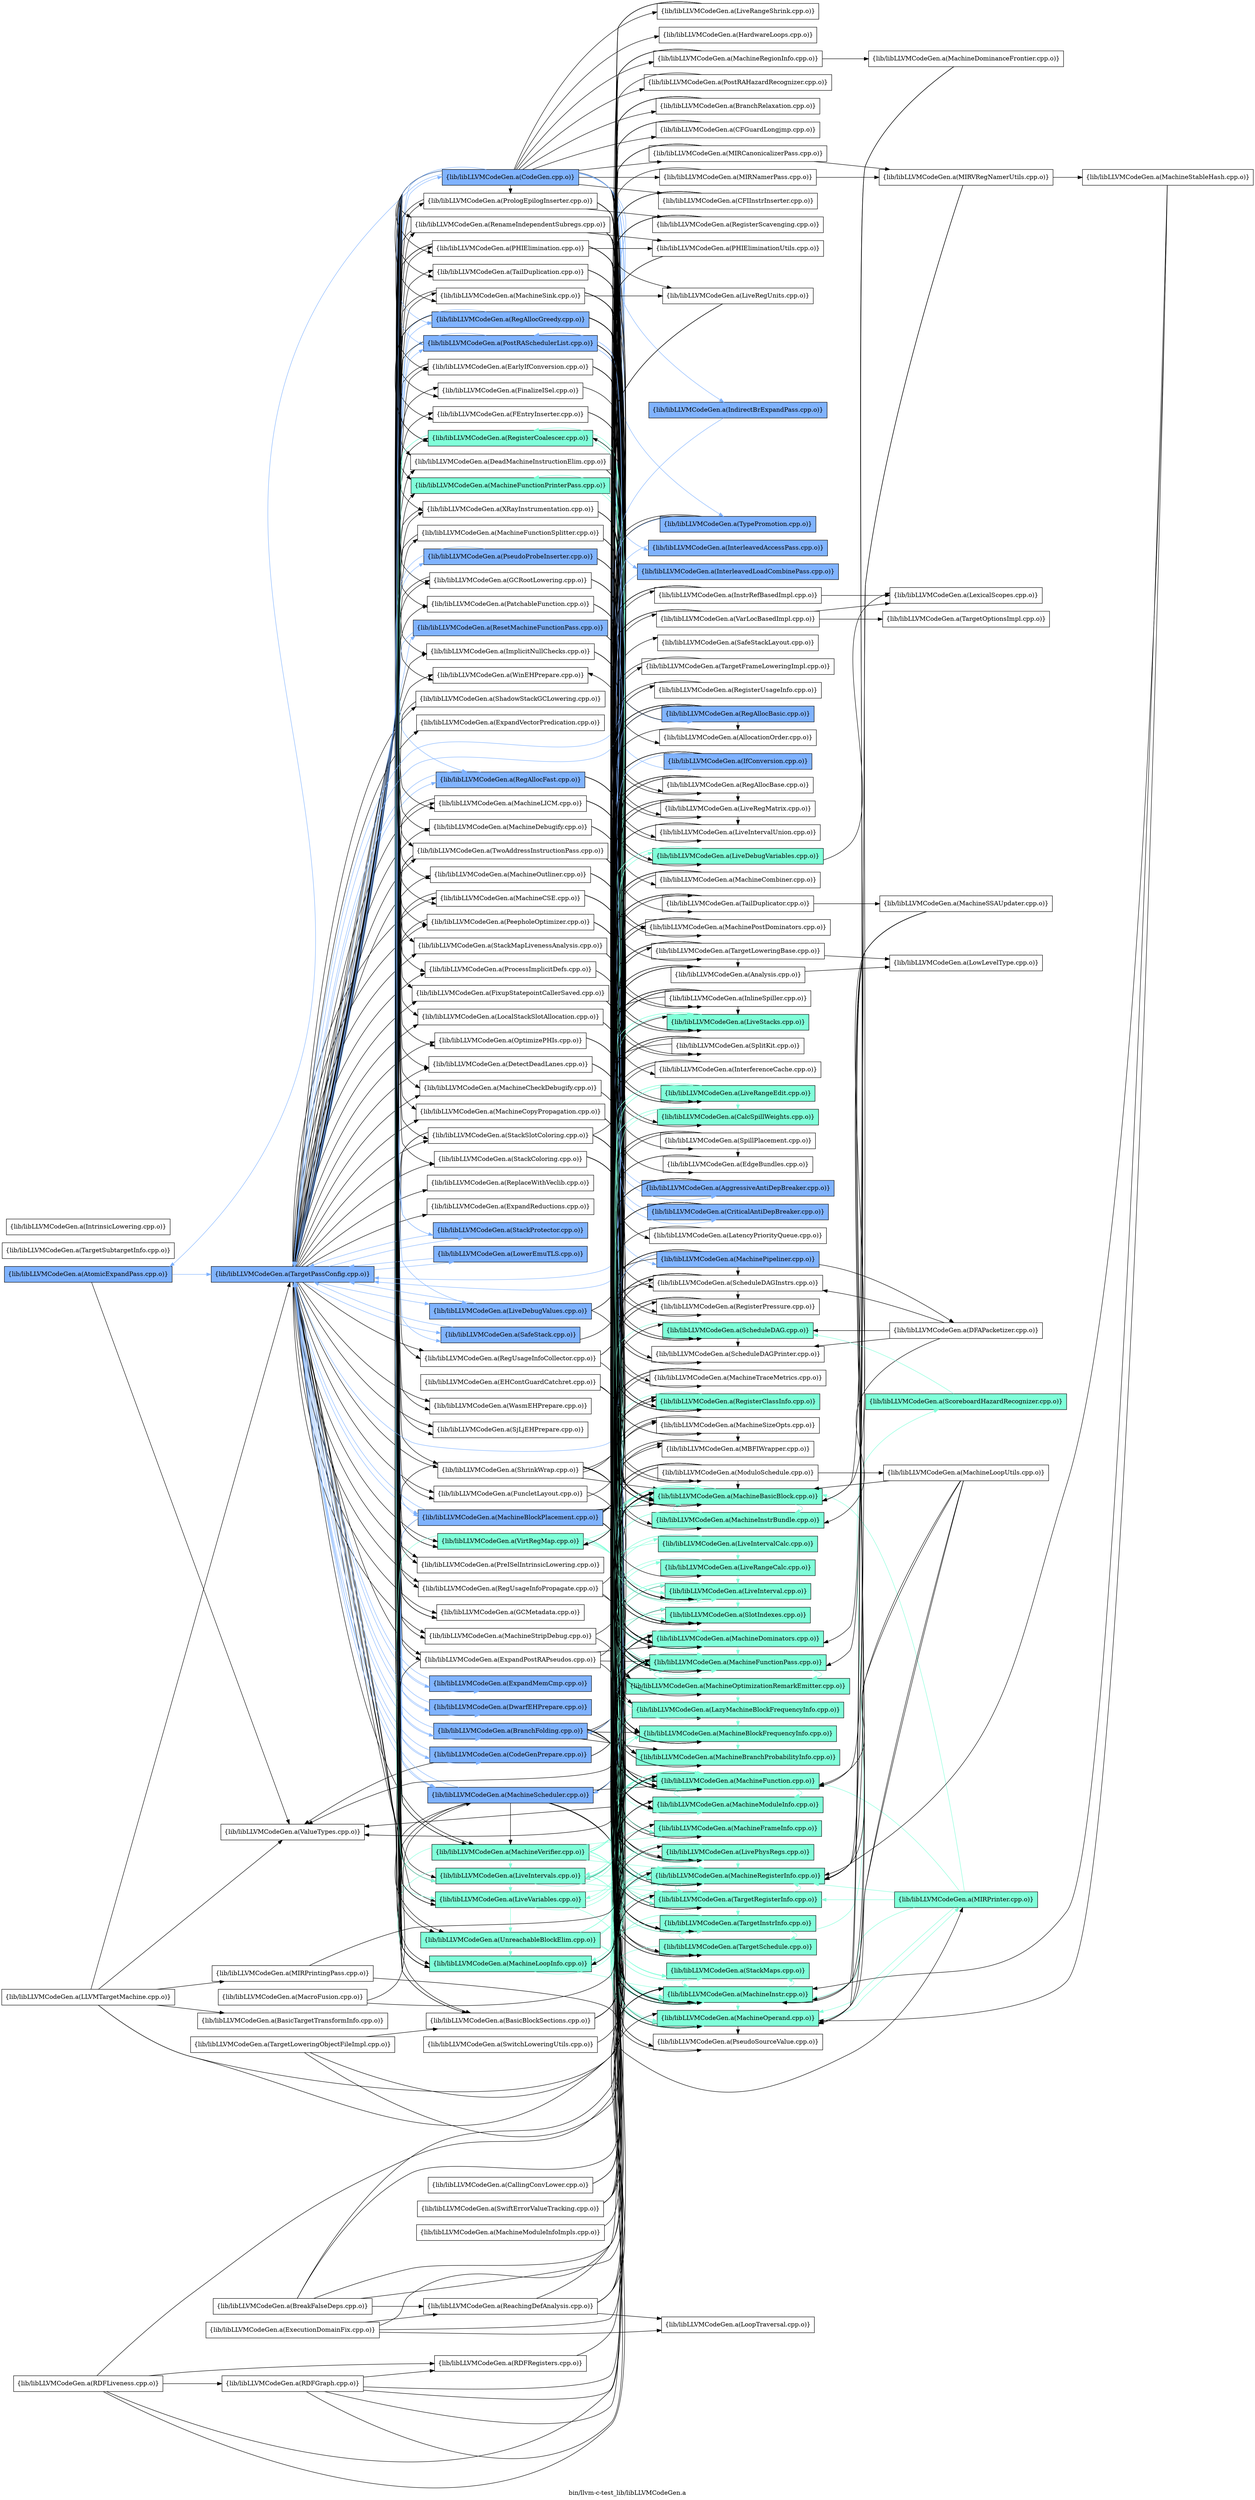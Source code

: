 digraph "bin/llvm-c-test_lib/libLLVMCodeGen.a" {
	label="bin/llvm-c-test_lib/libLLVMCodeGen.a";
	rankdir=LR;
	{ rank=same; Node0x559273fab088;  }
	{ rank=same; Node0x559273faec88; Node0x559273fa2b18;  }
	{ rank=same; Node0x559273fa04a8; Node0x559273f9fd78; Node0x559273f9eec8; Node0x559273fae238; Node0x559273faba88; Node0x559273fa55e8; Node0x559273fa77a8; Node0x559273fa6178; Node0x559273f9faa8; Node0x559273fa1d58; Node0x559273fa9508; Node0x559273fa8888; Node0x559273fa95f8; Node0x559273fa3f18; Node0x559273fa8d88; Node0x559273fa8ab8; Node0x559273fae788; Node0x559273fa0048; Node0x559273fa0728; Node0x559273f9c6c8; Node0x559273fa3388; Node0x559273fa33d8; Node0x559273fa4d78; Node0x559273fa4c88; Node0x559273fa4508; Node0x559273fa5e58; Node0x559273f9d4d8; Node0x559273fa0638; Node0x559273f9ff08; Node0x559273f9f3c8; Node0x559273f9f558; Node0x559273f9eab8; Node0x559273f9d938; Node0x559273f9d2f8; Node0x559273f9d618; Node0x559273f9ce48; Node0x559273fb0268; Node0x559273faa4a8; Node0x559273fab498; Node0x559273fa3838; Node0x559273fac2a8; Node0x559273fab6c8; Node0x559273faf8b8; Node0x559273fae918; Node0x559273fae878; Node0x559273fa99b8; Node0x559273faa4f8; Node0x559273fab4e8; Node0x559273fa1948; Node0x559273fa2078; Node0x559273fa3248; Node0x559273fa35b8; Node0x559273fa3e78; Node0x559273fab8a8; Node0x559273fac488; Node0x559273facfc8; Node0x559273fac938; Node0x559273fad5b8; Node0x559273f9fb48; Node0x559273f9ee78; Node0x559273f9f508; Node0x559273fa1308; Node0x559273fa04f8; Node0x559273fa4468; Node0x559273fa37e8; Node0x559273fa31a8; Node0x559273fa25c8; Node0x559273fa1538; Node0x559273fa1cb8; Node0x559273fa15d8;  }
	{ rank=same; Node0x559273fa2f28; Node0x559273fa0b88; Node0x559273f9f468; Node0x559273f9fc88; Node0x559273fa38d8; Node0x559273faa6d8; Node0x559273faaae8; Node0x559273fa4be8; Node0x559273f9f648; Node0x559273fad158; Node0x559273fac988; Node0x559273fa8248; Node0x559273fa8928; Node0x559273fa6a38; Node0x559273fa29d8; Node0x559273f9cf38; Node0x559273fa1178; Node0x559273fa2c58; Node0x559273fa1fd8; Node0x559273faa408; Node0x559273fa8748; Node0x559273fa10d8; Node0x559273f9ce98; Node0x559273f9cd58; Node0x559273faff98; Node0x559273fa9aa8; Node0x559273faa818; Node0x559273fa1c18; Node0x559273fa3428; Node0x559273fa3ec8; Node0x559273fad798; Node0x559273fac578; Node0x559273fadfb8; Node0x559273faa908; Node0x559273fa50e8; Node0x559273fa41e8; Node0x559273fa76b8; Node0x559273f9c808; Node0x559273fa80b8; Node0x559273fa5548; Node0x559273faafe8; Node0x559273fa8ba8; Node0x559273fa66c8; Node0x559273fa9558; Node0x559273f9d028; Node0x559273f9dd98; Node0x559273f9d5c8; Node0x559273f9ccb8; Node0x559273f9ece8; Node0x559273faaef8; Node0x559273f9c538; Node0x559273fadf68; Node0x559273f9f328; Node0x559273f9fcd8; Node0x559273fab358; Node0x559273fa90f8; Node0x559273fa2028; Node0x559273fa6f38; Node0x559273fa0f98; Node0x559273fa8838; Node0x559273fa5fe8; Node0x559273f9ded8; Node0x559273f9dc08; Node0x559273f9e0b8; Node0x559273f9cb78; Node0x559273fa1358; Node0x559273fa0e58; Node0x559273fab678; Node0x559273fa7708; Node0x559273fa5ea8; Node0x559273f9e4c8; Node0x559273fb02b8; Node0x559273faf598; Node0x559273faa278; Node0x559273fa1c68; Node0x559273fa39c8; Node0x559273fadd88; Node0x559273fa8f18;  }
	{ rank=same; Node0x559273fa1858; Node0x559273f9c998; Node0x559273fa1998; Node0x559273fad568; Node0x559273facb18; Node0x559273fa09f8; Node0x559273fa4f58; Node0x559273fa6a88; Node0x559273fa98c8; Node0x559273faf458;  }

	Node0x559273fab088 [shape=record,shape=box,group=2,style=filled,fillcolor="0.600000 0.5 1",label="{lib/libLLVMCodeGen.a(AtomicExpandPass.cpp.o)}"];
	Node0x559273fab088 -> Node0x559273faec88[color="0.600000 0.5 1"];
	Node0x559273fab088 -> Node0x559273fa2b18;
	Node0x559273faae58 [shape=record,shape=box,group=0,label="{lib/libLLVMCodeGen.a(BasicTargetTransformInfo.cpp.o)}"];
	Node0x559273fa8e28 [shape=record,shape=box,group=0,label="{lib/libLLVMCodeGen.a(BreakFalseDeps.cpp.o)}"];
	Node0x559273fa8e28 -> Node0x559273fab358;
	Node0x559273fa8e28 -> Node0x559273f9fc88;
	Node0x559273fa8e28 -> Node0x559273faa6d8;
	Node0x559273fa8e28 -> Node0x559273fa4d28;
	Node0x559273fa8e28 -> Node0x559273fa4be8;
	Node0x559273fad158 [shape=record,shape=box,group=0,label="{lib/libLLVMCodeGen.a(CFGuardLongjmp.cpp.o)}"];
	Node0x559273fad158 -> Node0x559273f9f468;
	Node0x559273fad158 -> Node0x559273f9fc88;
	Node0x559273fad158 -> Node0x559273fa38d8;
	Node0x559273fac988 [shape=record,shape=box,group=0,label="{lib/libLLVMCodeGen.a(CFIInstrInserter.cpp.o)}"];
	Node0x559273fac988 -> Node0x559273fa2f28;
	Node0x559273fac988 -> Node0x559273f9f468;
	Node0x559273fac988 -> Node0x559273f9fc88;
	Node0x559273fac988 -> Node0x559273fa38d8;
	Node0x559273faba88 [shape=record,shape=box,group=0,label="{lib/libLLVMCodeGen.a(EarlyIfConversion.cpp.o)}"];
	Node0x559273faba88 -> Node0x559273fa2f28;
	Node0x559273faba88 -> Node0x559273f9c808;
	Node0x559273faba88 -> Node0x559273fa1178;
	Node0x559273faba88 -> Node0x559273f9f468;
	Node0x559273faba88 -> Node0x559273f9fc88;
	Node0x559273faba88 -> Node0x559273fa38d8;
	Node0x559273faba88 -> Node0x559273fa1d58;
	Node0x559273faba88 -> Node0x559273faa6d8;
	Node0x559273faba88 -> Node0x559273faa408;
	Node0x559273faba88 -> Node0x559273faaae8;
	Node0x559273faba88 -> Node0x559273fa80b8;
	Node0x559273faba88 -> Node0x559273fa5548;
	Node0x559273faf638 [shape=record,shape=box,group=0,label="{lib/libLLVMCodeGen.a(EHContGuardCatchret.cpp.o)}"];
	Node0x559273faf638 -> Node0x559273fa2f28;
	Node0x559273faf638 -> Node0x559273f9fc88;
	Node0x559273fa5d18 [shape=record,shape=box,group=0,label="{lib/libLLVMCodeGen.a(ExecutionDomainFix.cpp.o)}"];
	Node0x559273fa5d18 -> Node0x559273fa3ce8;
	Node0x559273fa5d18 -> Node0x559273f9fc88;
	Node0x559273fa5d18 -> Node0x559273faaae8;
	Node0x559273fa5d18 -> Node0x559273fa4d28;
	Node0x559273fa8248 [shape=record,shape=box,group=2,style=filled,fillcolor="0.600000 0.5 1",label="{lib/libLLVMCodeGen.a(IndirectBrExpandPass.cpp.o)}"];
	Node0x559273fa8248 -> Node0x559273faec88[color="0.600000 0.5 1"];
	Node0x559273fa8928 [shape=record,shape=box,group=2,style=filled,fillcolor="0.600000 0.5 1",label="{lib/libLLVMCodeGen.a(InterleavedAccessPass.cpp.o)}"];
	Node0x559273fa8928 -> Node0x559273faec88[color="0.600000 0.5 1"];
	Node0x559273fa6a38 [shape=record,shape=box,group=0,label="{lib/libLLVMCodeGen.a(LiveRangeShrink.cpp.o)}"];
	Node0x559273fa6a38 -> Node0x559273fa2f28;
	Node0x559273fa6a38 -> Node0x559273f9fc88;
	Node0x559273fa6a38 -> Node0x559273fa38d8;
	Node0x559273fa6a38 -> Node0x559273faaae8;
	Node0x559273fa5e08 [shape=record,shape=box,group=0,label="{lib/libLLVMCodeGen.a(LLVMTargetMachine.cpp.o)}"];
	Node0x559273fa5e08 -> Node0x559273faae58;
	Node0x559273fa5e08 -> Node0x559273fa1fd8;
	Node0x559273fa5e08 -> Node0x559273fa9cd8;
	Node0x559273fa5e08 -> Node0x559273fa76b8;
	Node0x559273fa5e08 -> Node0x559273faec88;
	Node0x559273fa5e08 -> Node0x559273fa2b18;
	Node0x559273fa2f28 [shape=record,shape=box,group=1,style=filled,fillcolor="0.450000 0.5 1",label="{lib/libLLVMCodeGen.a(MachineBasicBlock.cpp.o)}"];
	Node0x559273fa2f28 -> Node0x559273fa77a8[color="0.450000 0.5 1"];
	Node0x559273fa2f28 -> Node0x559273faafe8[color="0.450000 0.5 1"];
	Node0x559273fa2f28 -> Node0x559273fab358[color="0.450000 0.5 1"];
	Node0x559273fa2f28 -> Node0x559273fa6178[color="0.450000 0.5 1"];
	Node0x559273fa2f28 -> Node0x559273fa1178[color="0.450000 0.5 1"];
	Node0x559273fa2f28 -> Node0x559273f9f468[color="0.450000 0.5 1"];
	Node0x559273fa2f28 -> Node0x559273fa2c58[color="0.450000 0.5 1"];
	Node0x559273fa2f28 -> Node0x559273fa38d8[color="0.450000 0.5 1"];
	Node0x559273fa2f28 -> Node0x559273fa1d58[color="0.450000 0.5 1"];
	Node0x559273fa2f28 -> Node0x559273faaae8[color="0.450000 0.5 1"];
	Node0x559273fa2f28 -> Node0x559273fa10d8[color="0.450000 0.5 1"];
	Node0x559273fa2f28 -> Node0x559273f9d028[color="0.450000 0.5 1"];
	Node0x559273f9cf38 [shape=record,shape=box,group=0,label="{lib/libLLVMCodeGen.a(MachineCombiner.cpp.o)}"];
	Node0x559273f9cf38 -> Node0x559273fa6f38;
	Node0x559273f9cf38 -> Node0x559273fa2f28;
	Node0x559273f9cf38 -> Node0x559273fa1178;
	Node0x559273f9cf38 -> Node0x559273f9f468;
	Node0x559273f9cf38 -> Node0x559273f9fc88;
	Node0x559273f9cf38 -> Node0x559273fa38d8;
	Node0x559273f9cf38 -> Node0x559273fa1d58;
	Node0x559273f9cf38 -> Node0x559273faaae8;
	Node0x559273f9cf38 -> Node0x559273fa90f8;
	Node0x559273f9cf38 -> Node0x559273fa80b8;
	Node0x559273f9cf38 -> Node0x559273fa4be8;
	Node0x559273f9cf38 -> Node0x559273fa5548;
	Node0x559273f9f468 [shape=record,shape=box,group=1,style=filled,fillcolor="0.450000 0.5 1",label="{lib/libLLVMCodeGen.a(MachineFunction.cpp.o)}"];
	Node0x559273f9f468 -> Node0x559273fa2f28[color="0.450000 0.5 1"];
	Node0x559273f9f468 -> Node0x559273fa0b88[color="0.450000 0.5 1"];
	Node0x559273f9f468 -> Node0x559273fa38d8[color="0.450000 0.5 1"];
	Node0x559273f9f468 -> Node0x559273fa1fd8[color="0.450000 0.5 1"];
	Node0x559273f9f468 -> Node0x559273faa6d8[color="0.450000 0.5 1"];
	Node0x559273f9f468 -> Node0x559273faaae8[color="0.450000 0.5 1"];
	Node0x559273f9f468 -> Node0x559273fa8838;
	Node0x559273f9f468 -> Node0x559273f9d028[color="0.450000 0.5 1"];
	Node0x559273f9f468 -> Node0x559273fa1538;
	Node0x559273f9fc88 [shape=record,shape=box,group=1,style=filled,fillcolor="0.450000 0.5 1",label="{lib/libLLVMCodeGen.a(MachineFunctionPass.cpp.o)}"];
	Node0x559273f9fc88 -> Node0x559273f9faa8[color="0.450000 0.5 1"];
	Node0x559273f9fc88 -> Node0x559273fa1fd8[color="0.450000 0.5 1"];
	Node0x559273f9fc88 -> Node0x559273faa408[color="0.450000 0.5 1"];
	Node0x559273fa38d8 [shape=record,shape=box,group=1,style=filled,fillcolor="0.450000 0.5 1",label="{lib/libLLVMCodeGen.a(MachineInstr.cpp.o)}"];
	Node0x559273fa38d8 -> Node0x559273fa2f28[color="0.450000 0.5 1"];
	Node0x559273fa38d8 -> Node0x559273f9f468[color="0.450000 0.5 1"];
	Node0x559273fa38d8 -> Node0x559273faa6d8[color="0.450000 0.5 1"];
	Node0x559273fa38d8 -> Node0x559273faaae8[color="0.450000 0.5 1"];
	Node0x559273fa38d8 -> Node0x559273fa9558[color="0.450000 0.5 1"];
	Node0x559273fa38d8 -> Node0x559273f9d028[color="0.450000 0.5 1"];
	Node0x559273fa9508 [shape=record,shape=box,group=2,style=filled,fillcolor="0.600000 0.5 1",label="{lib/libLLVMCodeGen.a(MachineScheduler.cpp.o)}"];
	Node0x559273fa9508 -> Node0x559273fa77a8;
	Node0x559273fa9508 -> Node0x559273faafe8;
	Node0x559273fa9508 -> Node0x559273fa2f28;
	Node0x559273fa9508 -> Node0x559273fa1178;
	Node0x559273fa9508 -> Node0x559273f9f468;
	Node0x559273fa9508 -> Node0x559273f9fc88;
	Node0x559273fa9508 -> Node0x559273fa38d8;
	Node0x559273fa9508 -> Node0x559273fa1d58;
	Node0x559273fa9508 -> Node0x559273fa8888;
	Node0x559273fa9508 -> Node0x559273fa4be8;
	Node0x559273fa9508 -> Node0x559273f9dd98;
	Node0x559273fa9508 -> Node0x559273f9d5c8;
	Node0x559273fa9508 -> Node0x559273f9ccb8;
	Node0x559273fa9508 -> Node0x559273fa10d8;
	Node0x559273fa9508 -> Node0x559273faec88[color="0.600000 0.5 1"];
	Node0x559273fa9508 -> Node0x559273fa5548;
	Node0x559273fa95f8 [shape=record,shape=box,group=2,style=filled,fillcolor="0.600000 0.5 1",label="{lib/libLLVMCodeGen.a(PseudoProbeInserter.cpp.o)}"];
	Node0x559273fa95f8 -> Node0x559273fa2f28;
	Node0x559273fa95f8 -> Node0x559273f9f468;
	Node0x559273fa95f8 -> Node0x559273f9fc88;
	Node0x559273fa95f8 -> Node0x559273fa38d8;
	Node0x559273fa95f8 -> Node0x559273faec88[color="0.600000 0.5 1"];
	Node0x559273fa4d28 [shape=record,shape=box,group=0,label="{lib/libLLVMCodeGen.a(ReachingDefAnalysis.cpp.o)}"];
	Node0x559273fa4d28 -> Node0x559273fab358;
	Node0x559273fa4d28 -> Node0x559273fa3ce8;
	Node0x559273fa4d28 -> Node0x559273fa2f28;
	Node0x559273fa4d28 -> Node0x559273f9fc88;
	Node0x559273fa4d28 -> Node0x559273fa38d8;
	Node0x559273faa278 [shape=record,shape=box,group=0,label="{lib/libLLVMCodeGen.a(TargetFrameLoweringImpl.cpp.o)}"];
	Node0x559273faa278 -> Node0x559273faaae8;
	Node0x559273faaef8 [shape=record,shape=box,group=1,style=filled,fillcolor="0.450000 0.5 1",label="{lib/libLLVMCodeGen.a(TargetInstrInfo.cpp.o)}"];
	Node0x559273faaef8 -> Node0x559273fa2f28[color="0.450000 0.5 1"];
	Node0x559273faaef8 -> Node0x559273f9f468[color="0.450000 0.5 1"];
	Node0x559273faaef8 -> Node0x559273fa38d8[color="0.450000 0.5 1"];
	Node0x559273faaef8 -> Node0x559273faa6d8[color="0.450000 0.5 1"];
	Node0x559273faaef8 -> Node0x559273faaae8[color="0.450000 0.5 1"];
	Node0x559273faaef8 -> Node0x559273fa9558[color="0.450000 0.5 1"];
	Node0x559273faaef8 -> Node0x559273fa6a88[color="0.450000 0.5 1"];
	Node0x559273faaef8 -> Node0x559273fa5548[color="0.450000 0.5 1"];
	Node0x559273fa76b8 [shape=record,shape=box,group=0,label="{lib/libLLVMCodeGen.a(TargetLoweringBase.cpp.o)}"];
	Node0x559273fa76b8 -> Node0x559273fa41e8;
	Node0x559273fa76b8 -> Node0x559273fa4f58;
	Node0x559273fa76b8 -> Node0x559273fa2f28;
	Node0x559273fa76b8 -> Node0x559273f9f468;
	Node0x559273fa76b8 -> Node0x559273fa38d8;
	Node0x559273fa76b8 -> Node0x559273faa6d8;
	Node0x559273fa76b8 -> Node0x559273faaae8;
	Node0x559273fa76b8 -> Node0x559273fa2b18;
	Node0x559273fa70c8 [shape=record,shape=box,group=0,label="{lib/libLLVMCodeGen.a(TargetLoweringObjectFileImpl.cpp.o)}"];
	Node0x559273fa70c8 -> Node0x559273fa2f28;
	Node0x559273fa70c8 -> Node0x559273f9f468;
	Node0x559273fa70c8 -> Node0x559273fa8ab8;
	Node0x559273faec88 [shape=record,shape=box,group=2,style=filled,fillcolor="0.600000 0.5 1",label="{lib/libLLVMCodeGen.a(TargetPassConfig.cpp.o)}"];
	Node0x559273faec88 -> Node0x559273fa04a8[color="0.600000 0.5 1"];
	Node0x559273faec88 -> Node0x559273f9fd78[color="0.600000 0.5 1"];
	Node0x559273faec88 -> Node0x559273f9eec8;
	Node0x559273faec88 -> Node0x559273fae238[color="0.600000 0.5 1"];
	Node0x559273faec88 -> Node0x559273faba88;
	Node0x559273faec88 -> Node0x559273fa55e8;
	Node0x559273faec88 -> Node0x559273fa77a8;
	Node0x559273faec88 -> Node0x559273fa6178;
	Node0x559273faec88 -> Node0x559273f9faa8;
	Node0x559273faec88 -> Node0x559273fa1d58;
	Node0x559273faec88 -> Node0x559273fa9508[color="0.600000 0.5 1"];
	Node0x559273faec88 -> Node0x559273fa8888;
	Node0x559273faec88 -> Node0x559273fa95f8[color="0.600000 0.5 1"];
	Node0x559273faec88 -> Node0x559273fa3f18;
	Node0x559273faec88 -> Node0x559273fa8d88[color="0.600000 0.5 1"];
	Node0x559273faec88 -> Node0x559273fa8ab8;
	Node0x559273faec88 -> Node0x559273fae788[color="0.600000 0.5 1"];
	Node0x559273faec88 -> Node0x559273fa0048[color="0.600000 0.5 1"];
	Node0x559273faec88 -> Node0x559273fa0728;
	Node0x559273faec88 -> Node0x559273f9c6c8[color="0.600000 0.5 1"];
	Node0x559273faec88 -> Node0x559273fa3388;
	Node0x559273faec88 -> Node0x559273fa33d8;
	Node0x559273faec88 -> Node0x559273fa4d78;
	Node0x559273faec88 -> Node0x559273fa4c88;
	Node0x559273faec88 -> Node0x559273fa4508;
	Node0x559273faec88 -> Node0x559273fa5e58;
	Node0x559273faec88 -> Node0x559273f9d4d8[color="0.600000 0.5 1"];
	Node0x559273faec88 -> Node0x559273fa0638;
	Node0x559273faec88 -> Node0x559273f9ff08;
	Node0x559273faec88 -> Node0x559273f9f3c8[color="0.600000 0.5 1"];
	Node0x559273faec88 -> Node0x559273f9f558[color="0.600000 0.5 1"];
	Node0x559273faec88 -> Node0x559273f9eab8;
	Node0x559273faec88 -> Node0x559273f9d938;
	Node0x559273faec88 -> Node0x559273f9d2f8;
	Node0x559273faec88 -> Node0x559273f9d618;
	Node0x559273faec88 -> Node0x559273f9ce48;
	Node0x559273faec88 -> Node0x559273fb0268;
	Node0x559273faec88 -> Node0x559273faa4a8;
	Node0x559273faec88 -> Node0x559273fab498;
	Node0x559273faec88 -> Node0x559273fa3838;
	Node0x559273faec88 -> Node0x559273fac2a8;
	Node0x559273faec88 -> Node0x559273fab6c8;
	Node0x559273faec88 -> Node0x559273faf8b8;
	Node0x559273faec88 -> Node0x559273fae918;
	Node0x559273faec88 -> Node0x559273fae878;
	Node0x559273faec88 -> Node0x559273fa99b8;
	Node0x559273faec88 -> Node0x559273faa4f8;
	Node0x559273faec88 -> Node0x559273fab4e8;
	Node0x559273faec88 -> Node0x559273fa1948;
	Node0x559273faec88 -> Node0x559273fa2078;
	Node0x559273faec88 -> Node0x559273fa3248[color="0.600000 0.5 1"];
	Node0x559273faec88 -> Node0x559273fa35b8;
	Node0x559273faec88 -> Node0x559273fa3e78;
	Node0x559273faec88 -> Node0x559273fab8a8;
	Node0x559273faec88 -> Node0x559273fac488;
	Node0x559273faec88 -> Node0x559273facfc8;
	Node0x559273faec88 -> Node0x559273fac938;
	Node0x559273faec88 -> Node0x559273fad5b8;
	Node0x559273faec88 -> Node0x559273f9fb48;
	Node0x559273faec88 -> Node0x559273f9ee78;
	Node0x559273faec88 -> Node0x559273f9f508[color="0.600000 0.5 1"];
	Node0x559273faec88 -> Node0x559273fa1308[color="0.600000 0.5 1"];
	Node0x559273faec88 -> Node0x559273fa04f8;
	Node0x559273faec88 -> Node0x559273fa4468;
	Node0x559273faec88 -> Node0x559273fa37e8;
	Node0x559273faec88 -> Node0x559273fa31a8;
	Node0x559273faec88 -> Node0x559273fa25c8;
	Node0x559273faec88 -> Node0x559273fa1538;
	Node0x559273faec88 -> Node0x559273fa1cb8;
	Node0x559273faec88 -> Node0x559273fa15d8[color="0.600000 0.5 1"];
	Node0x559273f9d028 [shape=record,shape=box,group=1,style=filled,fillcolor="0.450000 0.5 1",label="{lib/libLLVMCodeGen.a(TargetRegisterInfo.cpp.o)}"];
	Node0x559273f9d028 -> Node0x559273faaae8[color="0.450000 0.5 1"];
	Node0x559273f9d028 -> Node0x559273faaef8[color="0.450000 0.5 1"];
	Node0x559273fa4828 [shape=record,shape=box,group=0,label="{lib/libLLVMCodeGen.a(TargetSubtargetInfo.cpp.o)}"];
	Node0x559273fa2b18 [shape=record,shape=box,group=0,label="{lib/libLLVMCodeGen.a(ValueTypes.cpp.o)}"];
	Node0x559273fa1fd8 [shape=record,shape=box,group=1,style=filled,fillcolor="0.450000 0.5 1",label="{lib/libLLVMCodeGen.a(MachineModuleInfo.cpp.o)}"];
	Node0x559273fa1fd8 -> Node0x559273f9f468[color="0.450000 0.5 1"];
	Node0x559273fa7708 [shape=record,shape=box,group=0,label="{lib/libLLVMCodeGen.a(LiveRegMatrix.cpp.o)}"];
	Node0x559273fa7708 -> Node0x559273fa77a8;
	Node0x559273fa7708 -> Node0x559273faafe8;
	Node0x559273fa7708 -> Node0x559273fa5ea8;
	Node0x559273fa7708 -> Node0x559273f9fc88;
	Node0x559273fa7708 -> Node0x559273fa31a8;
	Node0x559273faa6d8 [shape=record,shape=box,group=1,style=filled,fillcolor="0.450000 0.5 1",label="{lib/libLLVMCodeGen.a(MachineOperand.cpp.o)}"];
	Node0x559273faa6d8 -> Node0x559273fa2f28[color="0.450000 0.5 1"];
	Node0x559273faa6d8 -> Node0x559273f9f468[color="0.450000 0.5 1"];
	Node0x559273faa6d8 -> Node0x559273faaae8[color="0.450000 0.5 1"];
	Node0x559273faa6d8 -> Node0x559273fa1858[color="0.450000 0.5 1"];
	Node0x559273faa6d8 -> Node0x559273fa8838;
	Node0x559273faa6d8 -> Node0x559273f9d028[color="0.450000 0.5 1"];
	Node0x559273faaae8 [shape=record,shape=box,group=1,style=filled,fillcolor="0.450000 0.5 1",label="{lib/libLLVMCodeGen.a(MachineRegisterInfo.cpp.o)}"];
	Node0x559273faaae8 -> Node0x559273fa2f28[color="0.450000 0.5 1"];
	Node0x559273faaae8 -> Node0x559273f9f468[color="0.450000 0.5 1"];
	Node0x559273faaae8 -> Node0x559273fa38d8[color="0.450000 0.5 1"];
	Node0x559273faaae8 -> Node0x559273faa6d8[color="0.450000 0.5 1"];
	Node0x559273faaae8 -> Node0x559273f9d028[color="0.450000 0.5 1"];
	Node0x559273fa9f58 [shape=record,shape=box,group=0,label="{lib/libLLVMCodeGen.a(CallingConvLower.cpp.o)}"];
	Node0x559273fa9f58 -> Node0x559273fa0b88;
	Node0x559273fa9f58 -> Node0x559273f9f468;
	Node0x559273fa6948 [shape=record,shape=box,group=0,label="{lib/libLLVMCodeGen.a(IntrinsicLowering.cpp.o)}"];
	Node0x559273fa0b88 [shape=record,shape=box,group=1,style=filled,fillcolor="0.450000 0.5 1",label="{lib/libLLVMCodeGen.a(MachineFrameInfo.cpp.o)}"];
	Node0x559273fa0b88 -> Node0x559273faaae8[color="0.450000 0.5 1"];
	Node0x559273fab358 [shape=record,shape=box,group=1,style=filled,fillcolor="0.450000 0.5 1",label="{lib/libLLVMCodeGen.a(LivePhysRegs.cpp.o)}"];
	Node0x559273fab358 -> Node0x559273fa2f28[color="0.450000 0.5 1"];
	Node0x559273fab358 -> Node0x559273fa38d8[color="0.450000 0.5 1"];
	Node0x559273fab358 -> Node0x559273faaae8[color="0.450000 0.5 1"];
	Node0x559273fab358 -> Node0x559273f9d028[color="0.450000 0.5 1"];
	Node0x559273fa6178 [shape=record,shape=box,group=1,style=filled,fillcolor="0.450000 0.5 1",label="{lib/libLLVMCodeGen.a(LiveVariables.cpp.o)}"];
	Node0x559273fa6178 -> Node0x559273fa2f28[color="0.450000 0.5 1"];
	Node0x559273fa6178 -> Node0x559273f9fc88[color="0.450000 0.5 1"];
	Node0x559273fa6178 -> Node0x559273fa38d8[color="0.450000 0.5 1"];
	Node0x559273fa6178 -> Node0x559273faaae8[color="0.450000 0.5 1"];
	Node0x559273fa6178 -> Node0x559273fa37e8[color="0.450000 0.5 1"];
	Node0x559273fa1178 [shape=record,shape=box,group=1,style=filled,fillcolor="0.450000 0.5 1",label="{lib/libLLVMCodeGen.a(MachineDominators.cpp.o)}"];
	Node0x559273fa1178 -> Node0x559273fa2f28[color="0.450000 0.5 1"];
	Node0x559273fa1178 -> Node0x559273f9fc88[color="0.450000 0.5 1"];
	Node0x559273faf458 [shape=record,shape=box,group=0,label="{lib/libLLVMCodeGen.a(TargetOptionsImpl.cpp.o)}"];
	Node0x559273fa9878 [shape=record,shape=box,group=0,label="{lib/libLLVMCodeGen.a(MacroFusion.cpp.o)}"];
	Node0x559273fa9878 -> Node0x559273fa9508;
	Node0x559273fa9878 -> Node0x559273f9ccb8;
	Node0x559273fa1d58 [shape=record,shape=box,group=1,style=filled,fillcolor="0.450000 0.5 1",label="{lib/libLLVMCodeGen.a(MachineLoopInfo.cpp.o)}"];
	Node0x559273fa1d58 -> Node0x559273fa2f28[color="0.450000 0.5 1"];
	Node0x559273fa1d58 -> Node0x559273fa1178[color="0.450000 0.5 1"];
	Node0x559273fa1d58 -> Node0x559273f9fc88[color="0.450000 0.5 1"];
	Node0x559273fa1d58 -> Node0x559273fa38d8[color="0.450000 0.5 1"];
	Node0x559273fa1d58 -> Node0x559273faaae8[color="0.450000 0.5 1"];
	Node0x559273fab678 [shape=record,shape=box,group=0,label="{lib/libLLVMCodeGen.a(EdgeBundles.cpp.o)}"];
	Node0x559273fab678 -> Node0x559273fa2f28;
	Node0x559273fab678 -> Node0x559273f9fc88;
	Node0x559273fa09f8 [shape=record,shape=box,group=0,label="{lib/libLLVMCodeGen.a(MachineDominanceFrontier.cpp.o)}"];
	Node0x559273fa09f8 -> Node0x559273fa2f28;
	Node0x559273fa09f8 -> Node0x559273fa1178;
	Node0x559273fa09f8 -> Node0x559273f9fc88;
	Node0x559273fa85b8 [shape=record,shape=box,group=0,label="{lib/libLLVMCodeGen.a(RDFGraph.cpp.o)}"];
	Node0x559273fa85b8 -> Node0x559273fa2f28;
	Node0x559273fa85b8 -> Node0x559273fa1178;
	Node0x559273fa85b8 -> Node0x559273f9f468;
	Node0x559273fa85b8 -> Node0x559273fa38d8;
	Node0x559273fa85b8 -> Node0x559273fa5a48;
	Node0x559273fa7ac8 [shape=record,shape=box,group=0,label="{lib/libLLVMCodeGen.a(RDFLiveness.cpp.o)}"];
	Node0x559273fa7ac8 -> Node0x559273fa2f28;
	Node0x559273fa7ac8 -> Node0x559273fa1178;
	Node0x559273fa7ac8 -> Node0x559273fa85b8;
	Node0x559273fa7ac8 -> Node0x559273fa5a48;
	Node0x559273fa7ac8 -> Node0x559273f9d028;
	Node0x559273fa5a48 [shape=record,shape=box,group=0,label="{lib/libLLVMCodeGen.a(RDFRegisters.cpp.o)}"];
	Node0x559273fa5a48 -> Node0x559273f9d028;
	Node0x559273fa77a8 [shape=record,shape=box,group=1,style=filled,fillcolor="0.450000 0.5 1",label="{lib/libLLVMCodeGen.a(LiveIntervals.cpp.o)}"];
	Node0x559273fa77a8 -> Node0x559273faafe8[color="0.450000 0.5 1"];
	Node0x559273fa77a8 -> Node0x559273fa8ba8[color="0.450000 0.5 1"];
	Node0x559273fa77a8 -> Node0x559273fa66c8[color="0.450000 0.5 1"];
	Node0x559273fa77a8 -> Node0x559273fa6178[color="0.450000 0.5 1"];
	Node0x559273fa77a8 -> Node0x559273fa2f28[color="0.450000 0.5 1"];
	Node0x559273fa77a8 -> Node0x559273fa29d8[color="0.450000 0.5 1"];
	Node0x559273fa77a8 -> Node0x559273fa1178[color="0.450000 0.5 1"];
	Node0x559273fa77a8 -> Node0x559273f9f468[color="0.450000 0.5 1"];
	Node0x559273fa77a8 -> Node0x559273f9fc88[color="0.450000 0.5 1"];
	Node0x559273fa77a8 -> Node0x559273fa38d8[color="0.450000 0.5 1"];
	Node0x559273fa77a8 -> Node0x559273fa1d58[color="0.450000 0.5 1"];
	Node0x559273fa77a8 -> Node0x559273faaae8[color="0.450000 0.5 1"];
	Node0x559273fa77a8 -> Node0x559273fa10d8[color="0.450000 0.5 1"];
	Node0x559273fa77a8 -> Node0x559273fa9558[color="0.450000 0.5 1"];
	Node0x559273fa77a8 -> Node0x559273f9d028[color="0.450000 0.5 1"];
	Node0x559273fa10d8 [shape=record,shape=box,group=1,style=filled,fillcolor="0.450000 0.5 1",label="{lib/libLLVMCodeGen.a(SlotIndexes.cpp.o)}"];
	Node0x559273fa10d8 -> Node0x559273f9fc88[color="0.450000 0.5 1"];
	Node0x559273fa31a8 [shape=record,shape=box,group=1,style=filled,fillcolor="0.450000 0.5 1",label="{lib/libLLVMCodeGen.a(VirtRegMap.cpp.o)}"];
	Node0x559273fa31a8 -> Node0x559273fa77a8[color="0.450000 0.5 1"];
	Node0x559273fa31a8 -> Node0x559273faafe8[color="0.450000 0.5 1"];
	Node0x559273fa31a8 -> Node0x559273fa2f28[color="0.450000 0.5 1"];
	Node0x559273fa31a8 -> Node0x559273fa0b88[color="0.450000 0.5 1"];
	Node0x559273fa31a8 -> Node0x559273f9fc88[color="0.450000 0.5 1"];
	Node0x559273fa31a8 -> Node0x559273fa38d8[color="0.450000 0.5 1"];
	Node0x559273fa31a8 -> Node0x559273faa6d8[color="0.450000 0.5 1"];
	Node0x559273fa31a8 -> Node0x559273faaae8[color="0.450000 0.5 1"];
	Node0x559273fa31a8 -> Node0x559273fa8748[color="0.450000 0.5 1"];
	Node0x559273fa31a8 -> Node0x559273fa10d8[color="0.450000 0.5 1"];
	Node0x559273fa31a8 -> Node0x559273f9cd58[color="0.450000 0.5 1"];
	Node0x559273fa31a8 -> Node0x559273f9d028[color="0.450000 0.5 1"];
	Node0x559273fa98c8 [shape=record,shape=box,group=0,label="{lib/libLLVMCodeGen.a(MachineSSAUpdater.cpp.o)}"];
	Node0x559273fa98c8 -> Node0x559273fa2f28;
	Node0x559273fa98c8 -> Node0x559273f9f468;
	Node0x559273fa98c8 -> Node0x559273fa38d8;
	Node0x559273fa98c8 -> Node0x559273faa6d8;
	Node0x559273fa98c8 -> Node0x559273faaae8;
	Node0x559273fa6f38 [shape=record,shape=box,group=1,style=filled,fillcolor="0.450000 0.5 1",label="{lib/libLLVMCodeGen.a(LazyMachineBlockFrequencyInfo.cpp.o)}"];
	Node0x559273fa6f38 -> Node0x559273fa29d8[color="0.450000 0.5 1"];
	Node0x559273fa6f38 -> Node0x559273f9c808[color="0.450000 0.5 1"];
	Node0x559273fa6f38 -> Node0x559273fa1178[color="0.450000 0.5 1"];
	Node0x559273fa6f38 -> Node0x559273f9fc88[color="0.450000 0.5 1"];
	Node0x559273fa6f38 -> Node0x559273fa1d58[color="0.450000 0.5 1"];
	Node0x559273fa90f8 [shape=record,shape=box,group=0,label="{lib/libLLVMCodeGen.a(MachineSizeOpts.cpp.o)}"];
	Node0x559273fa90f8 -> Node0x559273fa29d8;
	Node0x559273fa90f8 -> Node0x559273fa2028;
	Node0x559273fa5548 [shape=record,shape=box,group=1,style=filled,fillcolor="0.450000 0.5 1",label="{lib/libLLVMCodeGen.a(TargetSchedule.cpp.o)}"];
	Node0x559273fa5548 -> Node0x559273fa38d8[color="0.450000 0.5 1"];
	Node0x559273fa5548 -> Node0x559273faaef8[color="0.450000 0.5 1"];
	Node0x559273fa1538 [shape=record,shape=box,group=0,label="{lib/libLLVMCodeGen.a(WinEHPrepare.cpp.o)}"];
	Node0x559273fa41e8 [shape=record,shape=box,group=0,label="{lib/libLLVMCodeGen.a(Analysis.cpp.o)}"];
	Node0x559273fa41e8 -> Node0x559273fa4f58;
	Node0x559273fa41e8 -> Node0x559273fa2f28;
	Node0x559273fa41e8 -> Node0x559273fa38d8;
	Node0x559273fa41e8 -> Node0x559273fa2b18;
	Node0x559273fa4f58 [shape=record,shape=box,group=0,label="{lib/libLLVMCodeGen.a(LowLevelType.cpp.o)}"];
	Node0x559273fa8d88 [shape=record,shape=box,group=2,style=filled,fillcolor="0.600000 0.5 1",label="{lib/libLLVMCodeGen.a(StackProtector.cpp.o)}"];
	Node0x559273fa8d88 -> Node0x559273faec88[color="0.600000 0.5 1"];
	Node0x559273fa9968 [shape=record,shape=box,group=0,label="{lib/libLLVMCodeGen.a(SwiftErrorValueTracking.cpp.o)}"];
	Node0x559273fa9968 -> Node0x559273fa2f28;
	Node0x559273fa9968 -> Node0x559273f9f468;
	Node0x559273fa9968 -> Node0x559273fa38d8;
	Node0x559273fa9968 -> Node0x559273faaae8;
	Node0x559273faa688 [shape=record,shape=box,group=0,label="{lib/libLLVMCodeGen.a(SwitchLoweringUtils.cpp.o)}"];
	Node0x559273faa688 -> Node0x559273f9f468;
	Node0x559273fa29d8 [shape=record,shape=box,group=1,style=filled,fillcolor="0.450000 0.5 1",label="{lib/libLLVMCodeGen.a(MachineBlockFrequencyInfo.cpp.o)}"];
	Node0x559273fa29d8 -> Node0x559273fa2f28[color="0.450000 0.5 1"];
	Node0x559273fa29d8 -> Node0x559273f9c808[color="0.450000 0.5 1"];
	Node0x559273fa29d8 -> Node0x559273f9f468[color="0.450000 0.5 1"];
	Node0x559273fa29d8 -> Node0x559273f9fc88[color="0.450000 0.5 1"];
	Node0x559273fa29d8 -> Node0x559273fa1d58[color="0.450000 0.5 1"];
	Node0x559273f9c808 [shape=record,shape=box,group=1,style=filled,fillcolor="0.450000 0.5 1",label="{lib/libLLVMCodeGen.a(MachineBranchProbabilityInfo.cpp.o)}"];
	Node0x559273f9c808 -> Node0x559273fa2f28[color="0.450000 0.5 1"];
	Node0x559273faa408 [shape=record,shape=box,group=1,style=filled,fillcolor="0.450000 0.5 1",label="{lib/libLLVMCodeGen.a(MachineOptimizationRemarkEmitter.cpp.o)}"];
	Node0x559273faa408 -> Node0x559273fa6f38[color="0.450000 0.5 1"];
	Node0x559273faa408 -> Node0x559273fa29d8[color="0.450000 0.5 1"];
	Node0x559273faa408 -> Node0x559273f9fc88[color="0.450000 0.5 1"];
	Node0x559273faa408 -> Node0x559273fa38d8[color="0.450000 0.5 1"];
	Node0x559273fa25c8 [shape=record,shape=box,group=0,label="{lib/libLLVMCodeGen.a(WasmEHPrepare.cpp.o)}"];
	Node0x559273fa55e8 [shape=record,shape=box,group=0,label="{lib/libLLVMCodeGen.a(GCMetadata.cpp.o)}"];
	Node0x559273f9d5c8 [shape=record,shape=box,group=1,style=filled,fillcolor="0.450000 0.5 1",label="{lib/libLLVMCodeGen.a(ScheduleDAG.cpp.o)}"];
	Node0x559273f9d5c8 -> Node0x559273f9c538;
	Node0x559273f9d5c8 -> Node0x559273f9d028[color="0.450000 0.5 1"];
	Node0x559273f9c538 [shape=record,shape=box,group=0,label="{lib/libLLVMCodeGen.a(ScheduleDAGPrinter.cpp.o)}"];
	Node0x559273fa9558 [shape=record,shape=box,group=1,style=filled,fillcolor="0.450000 0.5 1",label="{lib/libLLVMCodeGen.a(StackMaps.cpp.o)}"];
	Node0x559273fa9558 -> Node0x559273f9f468[color="0.450000 0.5 1"];
	Node0x559273fa9558 -> Node0x559273fa38d8[color="0.450000 0.5 1"];
	Node0x559273fa9558 -> Node0x559273f9d028[color="0.450000 0.5 1"];
	Node0x559273fad568 [shape=record,shape=box,group=0,label="{lib/libLLVMCodeGen.a(DFAPacketizer.cpp.o)}"];
	Node0x559273fad568 -> Node0x559273fa2c58;
	Node0x559273fad568 -> Node0x559273f9d5c8;
	Node0x559273fad568 -> Node0x559273f9ccb8;
	Node0x559273fad568 -> Node0x559273f9c538;
	Node0x559273fa4be8 [shape=record,shape=box,group=1,style=filled,fillcolor="0.450000 0.5 1",label="{lib/libLLVMCodeGen.a(RegisterClassInfo.cpp.o)}"];
	Node0x559273fa4be8 -> Node0x559273faaae8[color="0.450000 0.5 1"];
	Node0x559273fa2c58 [shape=record,shape=box,group=1,style=filled,fillcolor="0.450000 0.5 1",label="{lib/libLLVMCodeGen.a(MachineInstrBundle.cpp.o)}"];
	Node0x559273fa2c58 -> Node0x559273fa2f28[color="0.450000 0.5 1"];
	Node0x559273fa2c58 -> Node0x559273f9f468[color="0.450000 0.5 1"];
	Node0x559273fa2c58 -> Node0x559273f9fc88[color="0.450000 0.5 1"];
	Node0x559273fa2c58 -> Node0x559273fa38d8[color="0.450000 0.5 1"];
	Node0x559273f9ccb8 [shape=record,shape=box,group=0,label="{lib/libLLVMCodeGen.a(ScheduleDAGInstrs.cpp.o)}"];
	Node0x559273f9ccb8 -> Node0x559273fab358;
	Node0x559273f9ccb8 -> Node0x559273fa2f28;
	Node0x559273f9ccb8 -> Node0x559273f9f468;
	Node0x559273f9ccb8 -> Node0x559273fa38d8;
	Node0x559273f9ccb8 -> Node0x559273faaae8;
	Node0x559273f9ccb8 -> Node0x559273f9dd98;
	Node0x559273f9ccb8 -> Node0x559273f9d5c8;
	Node0x559273f9ccb8 -> Node0x559273f9c538;
	Node0x559273f9ccb8 -> Node0x559273fa5548;
	Node0x559273fa80b8 [shape=record,shape=box,group=0,label="{lib/libLLVMCodeGen.a(MachineTraceMetrics.cpp.o)}"];
	Node0x559273fa80b8 -> Node0x559273fa2f28;
	Node0x559273fa80b8 -> Node0x559273f9c808;
	Node0x559273fa80b8 -> Node0x559273f9fc88;
	Node0x559273fa80b8 -> Node0x559273fa38d8;
	Node0x559273fa80b8 -> Node0x559273fa1d58;
	Node0x559273fa80b8 -> Node0x559273faaae8;
	Node0x559273fa80b8 -> Node0x559273fa5548;
	Node0x559273fa3ce8 [shape=record,shape=box,group=0,label="{lib/libLLVMCodeGen.a(LoopTraversal.cpp.o)}"];
	Node0x559273faafe8 [shape=record,shape=box,group=1,style=filled,fillcolor="0.450000 0.5 1",label="{lib/libLLVMCodeGen.a(LiveInterval.cpp.o)}"];
	Node0x559273faafe8 -> Node0x559273faa6d8[color="0.450000 0.5 1"];
	Node0x559273faafe8 -> Node0x559273faaae8[color="0.450000 0.5 1"];
	Node0x559273faafe8 -> Node0x559273fa3f18[color="0.450000 0.5 1"];
	Node0x559273faafe8 -> Node0x559273fa10d8[color="0.450000 0.5 1"];
	Node0x559273faafe8 -> Node0x559273f9d028[color="0.450000 0.5 1"];
	Node0x559273fa8ba8 [shape=record,shape=box,group=1,style=filled,fillcolor="0.450000 0.5 1",label="{lib/libLLVMCodeGen.a(LiveRangeCalc.cpp.o)}"];
	Node0x559273fa8ba8 -> Node0x559273faafe8[color="0.450000 0.5 1"];
	Node0x559273fa8ba8 -> Node0x559273fa1178[color="0.450000 0.5 1"];
	Node0x559273fa66c8 [shape=record,shape=box,group=1,style=filled,fillcolor="0.450000 0.5 1",label="{lib/libLLVMCodeGen.a(LiveIntervalCalc.cpp.o)}"];
	Node0x559273fa66c8 -> Node0x559273faafe8[color="0.450000 0.5 1"];
	Node0x559273fa66c8 -> Node0x559273fa8ba8[color="0.450000 0.5 1"];
	Node0x559273fa66c8 -> Node0x559273fa38d8[color="0.450000 0.5 1"];
	Node0x559273fa66c8 -> Node0x559273faaae8[color="0.450000 0.5 1"];
	Node0x559273fa3f18 [shape=record,shape=box,group=1,style=filled,fillcolor="0.450000 0.5 1",label="{lib/libLLVMCodeGen.a(RegisterCoalescer.cpp.o)}"];
	Node0x559273fa3f18 -> Node0x559273fa77a8[color="0.450000 0.5 1"];
	Node0x559273fa3f18 -> Node0x559273faafe8[color="0.450000 0.5 1"];
	Node0x559273fa3f18 -> Node0x559273fa2f28[color="0.450000 0.5 1"];
	Node0x559273fa3f18 -> Node0x559273fa1178[color="0.450000 0.5 1"];
	Node0x559273fa3f18 -> Node0x559273f9f468[color="0.450000 0.5 1"];
	Node0x559273fa3f18 -> Node0x559273f9fc88[color="0.450000 0.5 1"];
	Node0x559273fa3f18 -> Node0x559273fa38d8[color="0.450000 0.5 1"];
	Node0x559273fa3f18 -> Node0x559273fa1d58[color="0.450000 0.5 1"];
	Node0x559273fa3f18 -> Node0x559273faa6d8[color="0.450000 0.5 1"];
	Node0x559273fa3f18 -> Node0x559273faaae8[color="0.450000 0.5 1"];
	Node0x559273fa3f18 -> Node0x559273fa8888[color="0.450000 0.5 1"];
	Node0x559273fa3f18 -> Node0x559273fa4be8[color="0.450000 0.5 1"];
	Node0x559273fa3f18 -> Node0x559273f9ece8[color="0.450000 0.5 1"];
	Node0x559273fa3f18 -> Node0x559273fa10d8[color="0.450000 0.5 1"];
	Node0x559273fa3f18 -> Node0x559273faaef8[color="0.450000 0.5 1"];
	Node0x559273fa3f18 -> Node0x559273f9d028[color="0.450000 0.5 1"];
	Node0x559273fa5ea8 [shape=record,shape=box,group=0,label="{lib/libLLVMCodeGen.a(LiveIntervalUnion.cpp.o)}"];
	Node0x559273fa5ea8 -> Node0x559273fa10d8;
	Node0x559273fa5ea8 -> Node0x559273f9d028;
	Node0x559273fa37e8 [shape=record,shape=box,group=1,style=filled,fillcolor="0.450000 0.5 1",label="{lib/libLLVMCodeGen.a(UnreachableBlockElim.cpp.o)}"];
	Node0x559273fa37e8 -> Node0x559273fa2f28[color="0.450000 0.5 1"];
	Node0x559273fa37e8 -> Node0x559273fa1178[color="0.450000 0.5 1"];
	Node0x559273fa37e8 -> Node0x559273f9f468[color="0.450000 0.5 1"];
	Node0x559273fa37e8 -> Node0x559273f9fc88[color="0.450000 0.5 1"];
	Node0x559273fa37e8 -> Node0x559273fa38d8[color="0.450000 0.5 1"];
	Node0x559273fa37e8 -> Node0x559273fa1d58[color="0.450000 0.5 1"];
	Node0x559273fa37e8 -> Node0x559273faa6d8[color="0.450000 0.5 1"];
	Node0x559273fa37e8 -> Node0x559273faaae8[color="0.450000 0.5 1"];
	Node0x559273fa9cd8 [shape=record,shape=box,group=0,label="{lib/libLLVMCodeGen.a(MIRPrintingPass.cpp.o)}"];
	Node0x559273fa9cd8 -> Node0x559273f9fc88;
	Node0x559273fa9cd8 -> Node0x559273fa1858;
	Node0x559273fa8838 [shape=record,shape=box,group=0,label="{lib/libLLVMCodeGen.a(PseudoSourceValue.cpp.o)}"];
	Node0x559273f9faa8 [shape=record,shape=box,group=1,style=filled,fillcolor="0.450000 0.5 1",label="{lib/libLLVMCodeGen.a(MachineFunctionPrinterPass.cpp.o)}"];
	Node0x559273f9faa8 -> Node0x559273f9f468[color="0.450000 0.5 1"];
	Node0x559273f9faa8 -> Node0x559273f9fc88[color="0.450000 0.5 1"];
	Node0x559273f9faa8 -> Node0x559273fa10d8[color="0.450000 0.5 1"];
	Node0x559273fa1858 [shape=record,shape=box,group=1,style=filled,fillcolor="0.450000 0.5 1",label="{lib/libLLVMCodeGen.a(MIRPrinter.cpp.o)}"];
	Node0x559273fa1858 -> Node0x559273fa2f28[color="0.450000 0.5 1"];
	Node0x559273fa1858 -> Node0x559273f9f468[color="0.450000 0.5 1"];
	Node0x559273fa1858 -> Node0x559273fa38d8[color="0.450000 0.5 1"];
	Node0x559273fa1858 -> Node0x559273faa6d8[color="0.450000 0.5 1"];
	Node0x559273fa1858 -> Node0x559273faaae8[color="0.450000 0.5 1"];
	Node0x559273fa1858 -> Node0x559273f9d028[color="0.450000 0.5 1"];
	Node0x559273fa8888 [shape=record,shape=box,group=1,style=filled,fillcolor="0.450000 0.5 1",label="{lib/libLLVMCodeGen.a(MachineVerifier.cpp.o)}"];
	Node0x559273fa8888 -> Node0x559273fa77a8[color="0.450000 0.5 1"];
	Node0x559273fa8888 -> Node0x559273faafe8[color="0.450000 0.5 1"];
	Node0x559273fa8888 -> Node0x559273fa8ba8[color="0.450000 0.5 1"];
	Node0x559273fa8888 -> Node0x559273fa6178[color="0.450000 0.5 1"];
	Node0x559273fa8888 -> Node0x559273fa2f28[color="0.450000 0.5 1"];
	Node0x559273fa8888 -> Node0x559273fa0b88[color="0.450000 0.5 1"];
	Node0x559273fa8888 -> Node0x559273f9f468[color="0.450000 0.5 1"];
	Node0x559273fa8888 -> Node0x559273f9fc88[color="0.450000 0.5 1"];
	Node0x559273fa8888 -> Node0x559273fa38d8[color="0.450000 0.5 1"];
	Node0x559273fa8888 -> Node0x559273faa6d8[color="0.450000 0.5 1"];
	Node0x559273fa8888 -> Node0x559273faaae8[color="0.450000 0.5 1"];
	Node0x559273fa8888 -> Node0x559273fa8748[color="0.450000 0.5 1"];
	Node0x559273fa8888 -> Node0x559273fa10d8[color="0.450000 0.5 1"];
	Node0x559273fa8888 -> Node0x559273fa9558[color="0.450000 0.5 1"];
	Node0x559273fa8888 -> Node0x559273f9d028[color="0.450000 0.5 1"];
	Node0x559273f9dd98 [shape=record,shape=box,group=0,label="{lib/libLLVMCodeGen.a(RegisterPressure.cpp.o)}"];
	Node0x559273f9dd98 -> Node0x559273fa77a8;
	Node0x559273f9dd98 -> Node0x559273faafe8;
	Node0x559273f9dd98 -> Node0x559273fa38d8;
	Node0x559273f9dd98 -> Node0x559273faaae8;
	Node0x559273f9dd98 -> Node0x559273fa4be8;
	Node0x559273fa2028 [shape=record,shape=box,group=0,label="{lib/libLLVMCodeGen.a(MBFIWrapper.cpp.o)}"];
	Node0x559273fa2028 -> Node0x559273fa29d8;
	Node0x559273fa8748 [shape=record,shape=box,group=1,style=filled,fillcolor="0.450000 0.5 1",label="{lib/libLLVMCodeGen.a(LiveStacks.cpp.o)}"];
	Node0x559273fa8748 -> Node0x559273faafe8[color="0.450000 0.5 1"];
	Node0x559273fa8748 -> Node0x559273f9fc88[color="0.450000 0.5 1"];
	Node0x559273fa8748 -> Node0x559273fa10d8[color="0.450000 0.5 1"];
	Node0x559273fa8748 -> Node0x559273f9d028[color="0.450000 0.5 1"];
	Node0x559273f9ece8 [shape=record,shape=box,group=1,style=filled,fillcolor="0.450000 0.5 1",label="{lib/libLLVMCodeGen.a(LiveRangeEdit.cpp.o)}"];
	Node0x559273f9ece8 -> Node0x559273fa77a8[color="0.450000 0.5 1"];
	Node0x559273f9ece8 -> Node0x559273faafe8[color="0.450000 0.5 1"];
	Node0x559273f9ece8 -> Node0x559273f9f468[color="0.450000 0.5 1"];
	Node0x559273f9ece8 -> Node0x559273fa38d8[color="0.450000 0.5 1"];
	Node0x559273f9ece8 -> Node0x559273faaae8[color="0.450000 0.5 1"];
	Node0x559273f9ece8 -> Node0x559273f9e4c8[color="0.450000 0.5 1"];
	Node0x559273f9ece8 -> Node0x559273fa10d8[color="0.450000 0.5 1"];
	Node0x559273f9ece8 -> Node0x559273faaef8[color="0.450000 0.5 1"];
	Node0x559273f9ece8 -> Node0x559273fa31a8[color="0.450000 0.5 1"];
	Node0x559273f9e4c8 [shape=record,shape=box,group=1,style=filled,fillcolor="0.450000 0.5 1",label="{lib/libLLVMCodeGen.a(CalcSpillWeights.cpp.o)}"];
	Node0x559273f9e4c8 -> Node0x559273fa77a8[color="0.450000 0.5 1"];
	Node0x559273f9e4c8 -> Node0x559273faafe8[color="0.450000 0.5 1"];
	Node0x559273f9e4c8 -> Node0x559273fa38d8[color="0.450000 0.5 1"];
	Node0x559273f9e4c8 -> Node0x559273faaef8[color="0.450000 0.5 1"];
	Node0x559273fa6a88 [shape=record,shape=box,group=1,style=filled,fillcolor="0.450000 0.5 1",label="{lib/libLLVMCodeGen.a(ScoreboardHazardRecognizer.cpp.o)}"];
	Node0x559273fa6a88 -> Node0x559273f9d5c8[color="0.450000 0.5 1"];
	Node0x559273fa8ab8 [shape=record,shape=box,group=0,label="{lib/libLLVMCodeGen.a(BasicBlockSections.cpp.o)}"];
	Node0x559273fa8ab8 -> Node0x559273fa2f28;
	Node0x559273fa8ab8 -> Node0x559273f9f468;
	Node0x559273fa8ab8 -> Node0x559273f9fc88;
	Node0x559273fa8158 [shape=record,shape=box,group=0,label="{lib/libLLVMCodeGen.a(MachineModuleInfoImpls.cpp.o)}"];
	Node0x559273fa8158 -> Node0x559273fa1fd8;
	Node0x559273fa04a8 [shape=record,shape=box,group=2,style=filled,fillcolor="0.600000 0.5 1",label="{lib/libLLVMCodeGen.a(RegAllocFast.cpp.o)}"];
	Node0x559273fa04a8 -> Node0x559273fa2f28;
	Node0x559273fa04a8 -> Node0x559273fa0b88;
	Node0x559273fa04a8 -> Node0x559273f9f468;
	Node0x559273fa04a8 -> Node0x559273f9fc88;
	Node0x559273fa04a8 -> Node0x559273fa38d8;
	Node0x559273fa04a8 -> Node0x559273faa6d8;
	Node0x559273fa04a8 -> Node0x559273faaae8;
	Node0x559273fa04a8 -> Node0x559273fa4be8;
	Node0x559273fa04a8 -> Node0x559273faec88[color="0.600000 0.5 1"];
	Node0x559273f9fd78 [shape=record,shape=box,group=2,style=filled,fillcolor="0.600000 0.5 1",label="{lib/libLLVMCodeGen.a(CodeGen.cpp.o)}"];
	Node0x559273f9fd78 -> Node0x559273fa04a8[color="0.600000 0.5 1"];
	Node0x559273f9fd78 -> Node0x559273f9f648;
	Node0x559273f9fd78 -> Node0x559273f9eec8;
	Node0x559273f9fd78 -> Node0x559273fae238[color="0.600000 0.5 1"];
	Node0x559273f9fd78 -> Node0x559273fab088[color="0.600000 0.5 1"];
	Node0x559273f9fd78 -> Node0x559273fad158;
	Node0x559273f9fd78 -> Node0x559273fac988;
	Node0x559273f9fd78 -> Node0x559273faba88;
	Node0x559273f9fd78 -> Node0x559273fa55e8;
	Node0x559273f9fd78 -> Node0x559273fa8248[color="0.600000 0.5 1"];
	Node0x559273f9fd78 -> Node0x559273fa8928[color="0.600000 0.5 1"];
	Node0x559273f9fd78 -> Node0x559273fa77a8;
	Node0x559273f9fd78 -> Node0x559273fa6a38;
	Node0x559273f9fd78 -> Node0x559273fa6178;
	Node0x559273f9fd78 -> Node0x559273fa29d8;
	Node0x559273f9fd78 -> Node0x559273f9cf38;
	Node0x559273f9fd78 -> Node0x559273fa1178;
	Node0x559273f9fd78 -> Node0x559273f9faa8;
	Node0x559273f9fd78 -> Node0x559273fa2c58;
	Node0x559273f9fd78 -> Node0x559273fa1d58;
	Node0x559273f9fd78 -> Node0x559273fa1fd8;
	Node0x559273f9fd78 -> Node0x559273faa408;
	Node0x559273f9fd78 -> Node0x559273fa9508[color="0.600000 0.5 1"];
	Node0x559273f9fd78 -> Node0x559273fa8888;
	Node0x559273f9fd78 -> Node0x559273fa8748;
	Node0x559273f9fd78 -> Node0x559273fa3f18;
	Node0x559273f9fd78 -> Node0x559273fa10d8;
	Node0x559273f9fd78 -> Node0x559273fa8d88[color="0.600000 0.5 1"];
	Node0x559273f9fd78 -> Node0x559273fa8ab8;
	Node0x559273f9fd78 -> Node0x559273faec88[color="0.600000 0.5 1"];
	Node0x559273f9fd78 -> Node0x559273fae788[color="0.600000 0.5 1"];
	Node0x559273f9fd78 -> Node0x559273fa0048[color="0.600000 0.5 1"];
	Node0x559273f9fd78 -> Node0x559273fa0728;
	Node0x559273f9fd78 -> Node0x559273f9c6c8[color="0.600000 0.5 1"];
	Node0x559273f9fd78 -> Node0x559273f9ce98;
	Node0x559273f9fd78 -> Node0x559273fa3388;
	Node0x559273f9fd78 -> Node0x559273fa33d8;
	Node0x559273f9fd78 -> Node0x559273fa4d78;
	Node0x559273f9fd78 -> Node0x559273fa4c88;
	Node0x559273f9fd78 -> Node0x559273fa4508;
	Node0x559273f9fd78 -> Node0x559273fa5e58;
	Node0x559273f9fd78 -> Node0x559273f9d4d8[color="0.600000 0.5 1"];
	Node0x559273f9fd78 -> Node0x559273f9cd58;
	Node0x559273f9fd78 -> Node0x559273fa0638;
	Node0x559273f9fd78 -> Node0x559273f9ff08;
	Node0x559273f9fd78 -> Node0x559273f9f3c8[color="0.600000 0.5 1"];
	Node0x559273f9fd78 -> Node0x559273f9f558[color="0.600000 0.5 1"];
	Node0x559273f9fd78 -> Node0x559273f9eab8;
	Node0x559273f9fd78 -> Node0x559273f9d938;
	Node0x559273f9fd78 -> Node0x559273f9d2f8;
	Node0x559273f9fd78 -> Node0x559273f9d618;
	Node0x559273f9fd78 -> Node0x559273f9ce48;
	Node0x559273f9fd78 -> Node0x559273fb0268;
	Node0x559273f9fd78 -> Node0x559273faff98;
	Node0x559273f9fd78 -> Node0x559273fa9aa8[color="0.600000 0.5 1"];
	Node0x559273f9fd78 -> Node0x559273faa4a8;
	Node0x559273f9fd78 -> Node0x559273faa818[color="0.600000 0.5 1"];
	Node0x559273f9fd78 -> Node0x559273fab498;
	Node0x559273f9fd78 -> Node0x559273fa1c18;
	Node0x559273f9fd78 -> Node0x559273fa3428;
	Node0x559273f9fd78 -> Node0x559273fa3838;
	Node0x559273f9fd78 -> Node0x559273fa3ec8[color="0.600000 0.5 1"];
	Node0x559273f9fd78 -> Node0x559273fad798;
	Node0x559273f9fd78 -> Node0x559273fac578;
	Node0x559273f9fd78 -> Node0x559273fac2a8;
	Node0x559273f9fd78 -> Node0x559273fab6c8;
	Node0x559273f9fd78 -> Node0x559273faf8b8;
	Node0x559273f9fd78 -> Node0x559273fae918;
	Node0x559273f9fd78 -> Node0x559273fae878;
	Node0x559273f9fd78 -> Node0x559273fadfb8;
	Node0x559273f9fd78 -> Node0x559273fa99b8;
	Node0x559273f9fd78 -> Node0x559273faa4f8;
	Node0x559273f9fd78 -> Node0x559273faa908[color="0.600000 0.5 1"];
	Node0x559273f9fd78 -> Node0x559273fab4e8;
	Node0x559273f9fd78 -> Node0x559273fa1948;
	Node0x559273f9fd78 -> Node0x559273fa2078;
	Node0x559273f9fd78 -> Node0x559273fa3248[color="0.600000 0.5 1"];
	Node0x559273f9fd78 -> Node0x559273fa35b8;
	Node0x559273f9fd78 -> Node0x559273fa3e78;
	Node0x559273f9fd78 -> Node0x559273fab8a8;
	Node0x559273f9fd78 -> Node0x559273fac488;
	Node0x559273f9fd78 -> Node0x559273facfc8;
	Node0x559273f9fd78 -> Node0x559273fa50e8[color="0.600000 0.5 1"];
	Node0x559273f9fd78 -> Node0x559273fa4468;
	Node0x559273f9fd78 -> Node0x559273fa37e8;
	Node0x559273f9fd78 -> Node0x559273fa31a8;
	Node0x559273f9fd78 -> Node0x559273fa25c8;
	Node0x559273f9fd78 -> Node0x559273fa1538;
	Node0x559273f9fd78 -> Node0x559273fa1cb8;
	Node0x559273f9fd78 -> Node0x559273fa15d8[color="0.600000 0.5 1"];
	Node0x559273f9eec8 [shape=record,shape=box,group=0,label="{lib/libLLVMCodeGen.a(MachineCheckDebugify.cpp.o)}"];
	Node0x559273f9eec8 -> Node0x559273fa38d8;
	Node0x559273f9eec8 -> Node0x559273fa1fd8;
	Node0x559273fae238 [shape=record,shape=box,group=2,style=filled,fillcolor="0.600000 0.5 1",label="{lib/libLLVMCodeGen.a(CodeGenPrepare.cpp.o)}"];
	Node0x559273fae238 -> Node0x559273fa41e8;
	Node0x559273fae238 -> Node0x559273fa76b8;
	Node0x559273fae238 -> Node0x559273faec88[color="0.600000 0.5 1"];
	Node0x559273fae238 -> Node0x559273fa2b18;
	Node0x559273fae788 [shape=record,shape=box,group=2,style=filled,fillcolor="0.600000 0.5 1",label="{lib/libLLVMCodeGen.a(PostRASchedulerList.cpp.o)}"];
	Node0x559273fae788 -> Node0x559273fa2f28;
	Node0x559273fae788 -> Node0x559273fa1178;
	Node0x559273fae788 -> Node0x559273f9fc88;
	Node0x559273fae788 -> Node0x559273fa38d8;
	Node0x559273fae788 -> Node0x559273fa1d58;
	Node0x559273fae788 -> Node0x559273fa4be8;
	Node0x559273fae788 -> Node0x559273f9d5c8;
	Node0x559273fae788 -> Node0x559273f9ccb8;
	Node0x559273fae788 -> Node0x559273f9c538;
	Node0x559273fae788 -> Node0x559273faec88[color="0.600000 0.5 1"];
	Node0x559273fae788 -> Node0x559273fadf68;
	Node0x559273fae788 -> Node0x559273f9f328[color="0.600000 0.5 1"];
	Node0x559273fae788 -> Node0x559273f9fcd8[color="0.600000 0.5 1"];
	Node0x559273fa0048 [shape=record,shape=box,group=2,style=filled,fillcolor="0.600000 0.5 1",label="{lib/libLLVMCodeGen.a(BranchFolding.cpp.o)}"];
	Node0x559273fa0048 -> Node0x559273fa41e8;
	Node0x559273fa0048 -> Node0x559273fab358;
	Node0x559273fa0048 -> Node0x559273fa2f28;
	Node0x559273fa0048 -> Node0x559273fa29d8;
	Node0x559273fa0048 -> Node0x559273f9c808;
	Node0x559273fa0048 -> Node0x559273f9f468;
	Node0x559273fa0048 -> Node0x559273f9fc88;
	Node0x559273fa0048 -> Node0x559273fa38d8;
	Node0x559273fa0048 -> Node0x559273fa90f8;
	Node0x559273fa0048 -> Node0x559273fa2028;
	Node0x559273fa0048 -> Node0x559273faaef8;
	Node0x559273fa0048 -> Node0x559273faec88[color="0.600000 0.5 1"];
	Node0x559273fa0728 [shape=record,shape=box,group=0,label="{lib/libLLVMCodeGen.a(TailDuplication.cpp.o)}"];
	Node0x559273fa0728 -> Node0x559273fa6f38;
	Node0x559273fa0728 -> Node0x559273f9c808;
	Node0x559273fa0728 -> Node0x559273f9fc88;
	Node0x559273fa0728 -> Node0x559273fa0f98;
	Node0x559273f9c6c8 [shape=record,shape=box,group=2,style=filled,fillcolor="0.600000 0.5 1",label="{lib/libLLVMCodeGen.a(MachineBlockPlacement.cpp.o)}"];
	Node0x559273f9c6c8 -> Node0x559273fa2f28;
	Node0x559273f9c6c8 -> Node0x559273fa29d8;
	Node0x559273f9c6c8 -> Node0x559273f9c808;
	Node0x559273f9c6c8 -> Node0x559273f9f468;
	Node0x559273f9c6c8 -> Node0x559273f9fc88;
	Node0x559273f9c6c8 -> Node0x559273fa1d58;
	Node0x559273f9c6c8 -> Node0x559273fa90f8;
	Node0x559273f9c6c8 -> Node0x559273fa2028;
	Node0x559273f9c6c8 -> Node0x559273faec88[color="0.600000 0.5 1"];
	Node0x559273f9c6c8 -> Node0x559273fa0048[color="0.600000 0.5 1"];
	Node0x559273f9c6c8 -> Node0x559273fa0f98;
	Node0x559273f9c6c8 -> Node0x559273f9ce98;
	Node0x559273fa3388 [shape=record,shape=box,group=0,label="{lib/libLLVMCodeGen.a(StackSlotColoring.cpp.o)}"];
	Node0x559273fa3388 -> Node0x559273fa77a8;
	Node0x559273fa3388 -> Node0x559273faafe8;
	Node0x559273fa3388 -> Node0x559273fa29d8;
	Node0x559273fa3388 -> Node0x559273fa1178;
	Node0x559273fa3388 -> Node0x559273fa0b88;
	Node0x559273fa3388 -> Node0x559273f9fc88;
	Node0x559273fa3388 -> Node0x559273fa38d8;
	Node0x559273fa3388 -> Node0x559273fa1d58;
	Node0x559273fa3388 -> Node0x559273fa8748;
	Node0x559273fa3388 -> Node0x559273fa8838;
	Node0x559273fa3388 -> Node0x559273fa10d8;
	Node0x559273fa33d8 [shape=record,shape=box,group=0,label="{lib/libLLVMCodeGen.a(DeadMachineInstructionElim.cpp.o)}"];
	Node0x559273fa33d8 -> Node0x559273fa2f28;
	Node0x559273fa33d8 -> Node0x559273f9fc88;
	Node0x559273fa33d8 -> Node0x559273fa38d8;
	Node0x559273fa4d78 [shape=record,shape=box,group=0,label="{lib/libLLVMCodeGen.a(MachineLICM.cpp.o)}"];
	Node0x559273fa4d78 -> Node0x559273fa2f28;
	Node0x559273fa4d78 -> Node0x559273fa29d8;
	Node0x559273fa4d78 -> Node0x559273fa1178;
	Node0x559273fa4d78 -> Node0x559273f9f468;
	Node0x559273fa4d78 -> Node0x559273f9fc88;
	Node0x559273fa4d78 -> Node0x559273fa38d8;
	Node0x559273fa4d78 -> Node0x559273fa1d58;
	Node0x559273fa4d78 -> Node0x559273faaae8;
	Node0x559273fa4d78 -> Node0x559273faaef8;
	Node0x559273fa4d78 -> Node0x559273fa5548;
	Node0x559273fa4c88 [shape=record,shape=box,group=0,label="{lib/libLLVMCodeGen.a(MachineCSE.cpp.o)}"];
	Node0x559273fa4c88 -> Node0x559273fa2f28;
	Node0x559273fa4c88 -> Node0x559273fa29d8;
	Node0x559273fa4c88 -> Node0x559273fa1178;
	Node0x559273fa4c88 -> Node0x559273f9fc88;
	Node0x559273fa4c88 -> Node0x559273fa38d8;
	Node0x559273fa4c88 -> Node0x559273fa1d58;
	Node0x559273fa4c88 -> Node0x559273faa6d8;
	Node0x559273fa4c88 -> Node0x559273faaae8;
	Node0x559273fa4c88 -> Node0x559273faaef8;
	Node0x559273fa4508 [shape=record,shape=box,group=0,label="{lib/libLLVMCodeGen.a(MachineSink.cpp.o)}"];
	Node0x559273fa4508 -> Node0x559273fa2f28;
	Node0x559273fa4508 -> Node0x559273fa29d8;
	Node0x559273fa4508 -> Node0x559273f9c808;
	Node0x559273fa4508 -> Node0x559273fa1178;
	Node0x559273fa4508 -> Node0x559273f9f468;
	Node0x559273fa4508 -> Node0x559273f9fc88;
	Node0x559273fa4508 -> Node0x559273fa38d8;
	Node0x559273fa4508 -> Node0x559273fa1d58;
	Node0x559273fa4508 -> Node0x559273faa6d8;
	Node0x559273fa4508 -> Node0x559273faaae8;
	Node0x559273fa4508 -> Node0x559273fa4be8;
	Node0x559273fa4508 -> Node0x559273f9dd98;
	Node0x559273fa4508 -> Node0x559273faaef8;
	Node0x559273fa4508 -> Node0x559273f9ce98;
	Node0x559273fa4508 -> Node0x559273fa5fe8;
	Node0x559273fa5e58 [shape=record,shape=box,group=0,label="{lib/libLLVMCodeGen.a(MachineCopyPropagation.cpp.o)}"];
	Node0x559273fa5e58 -> Node0x559273f9fc88;
	Node0x559273fa5e58 -> Node0x559273fa38d8;
	Node0x559273fa5e58 -> Node0x559273faa6d8;
	Node0x559273fa5e58 -> Node0x559273faaae8;
	Node0x559273fa5e58 -> Node0x559273f9d028;
	Node0x559273f9d4d8 [shape=record,shape=box,group=2,style=filled,fillcolor="0.600000 0.5 1",label="{lib/libLLVMCodeGen.a(RegAllocGreedy.cpp.o)}"];
	Node0x559273f9d4d8 -> Node0x559273f9ded8;
	Node0x559273f9d4d8 -> Node0x559273f9dc08;
	Node0x559273f9d4d8 -> Node0x559273f9e0b8;
	Node0x559273f9d4d8 -> Node0x559273f9cb78;
	Node0x559273f9d4d8 -> Node0x559273fa1358;
	Node0x559273f9d4d8 -> Node0x559273fa0e58;
	Node0x559273f9d4d8 -> Node0x559273fab678;
	Node0x559273f9d4d8 -> Node0x559273fa77a8;
	Node0x559273f9d4d8 -> Node0x559273faafe8;
	Node0x559273f9d4d8 -> Node0x559273fa7708;
	Node0x559273f9d4d8 -> Node0x559273fa5ea8;
	Node0x559273f9d4d8 -> Node0x559273fa2f28;
	Node0x559273f9d4d8 -> Node0x559273fa29d8;
	Node0x559273f9d4d8 -> Node0x559273fa1178;
	Node0x559273f9d4d8 -> Node0x559273f9fc88;
	Node0x559273f9d4d8 -> Node0x559273fa38d8;
	Node0x559273f9d4d8 -> Node0x559273fa1d58;
	Node0x559273f9d4d8 -> Node0x559273faa408;
	Node0x559273f9d4d8 -> Node0x559273fa9508[color="0.600000 0.5 1"];
	Node0x559273f9d4d8 -> Node0x559273fa8888;
	Node0x559273f9d4d8 -> Node0x559273fa8748;
	Node0x559273f9d4d8 -> Node0x559273fa4be8;
	Node0x559273f9d4d8 -> Node0x559273fa3f18;
	Node0x559273f9d4d8 -> Node0x559273f9ece8;
	Node0x559273f9d4d8 -> Node0x559273f9e4c8;
	Node0x559273f9d4d8 -> Node0x559273fa10d8;
	Node0x559273f9d4d8 -> Node0x559273faec88[color="0.600000 0.5 1"];
	Node0x559273f9d4d8 -> Node0x559273f9cd58;
	Node0x559273f9d4d8 -> Node0x559273fa31a8;
	Node0x559273fa0638 [shape=record,shape=box,group=0,label="{lib/libLLVMCodeGen.a(MachineDebugify.cpp.o)}"];
	Node0x559273fa0638 -> Node0x559273fa2f28;
	Node0x559273fa0638 -> Node0x559273fa38d8;
	Node0x559273fa0638 -> Node0x559273fa1fd8;
	Node0x559273f9ff08 [shape=record,shape=box,group=0,label="{lib/libLLVMCodeGen.a(DetectDeadLanes.cpp.o)}"];
	Node0x559273f9ff08 -> Node0x559273f9fc88;
	Node0x559273f9ff08 -> Node0x559273fa38d8;
	Node0x559273f9ff08 -> Node0x559273faaae8;
	Node0x559273f9ff08 -> Node0x559273f9d028;
	Node0x559273f9f3c8 [shape=record,shape=box,group=2,style=filled,fillcolor="0.600000 0.5 1",label="{lib/libLLVMCodeGen.a(DwarfEHPrepare.cpp.o)}"];
	Node0x559273f9f3c8 -> Node0x559273faec88[color="0.600000 0.5 1"];
	Node0x559273f9f558 [shape=record,shape=box,group=2,style=filled,fillcolor="0.600000 0.5 1",label="{lib/libLLVMCodeGen.a(ExpandMemCmp.cpp.o)}"];
	Node0x559273f9f558 -> Node0x559273faec88[color="0.600000 0.5 1"];
	Node0x559273f9eab8 [shape=record,shape=box,group=0,label="{lib/libLLVMCodeGen.a(ExpandPostRAPseudos.cpp.o)}"];
	Node0x559273f9eab8 -> Node0x559273fa2f28;
	Node0x559273f9eab8 -> Node0x559273fa1178;
	Node0x559273f9eab8 -> Node0x559273f9fc88;
	Node0x559273f9eab8 -> Node0x559273fa38d8;
	Node0x559273f9eab8 -> Node0x559273fa1d58;
	Node0x559273f9d938 [shape=record,shape=box,group=0,label="{lib/libLLVMCodeGen.a(FEntryInserter.cpp.o)}"];
	Node0x559273f9d938 -> Node0x559273fa2f28;
	Node0x559273f9d938 -> Node0x559273f9f468;
	Node0x559273f9d938 -> Node0x559273f9fc88;
	Node0x559273f9d2f8 [shape=record,shape=box,group=0,label="{lib/libLLVMCodeGen.a(FinalizeISel.cpp.o)}"];
	Node0x559273f9d2f8 -> Node0x559273f9fc88;
	Node0x559273f9d618 [shape=record,shape=box,group=0,label="{lib/libLLVMCodeGen.a(FixupStatepointCallerSaved.cpp.o)}"];
	Node0x559273f9d618 -> Node0x559273fa2f28;
	Node0x559273f9d618 -> Node0x559273fa0b88;
	Node0x559273f9d618 -> Node0x559273f9f468;
	Node0x559273f9d618 -> Node0x559273f9fc88;
	Node0x559273f9d618 -> Node0x559273fa38d8;
	Node0x559273f9d618 -> Node0x559273faa6d8;
	Node0x559273f9d618 -> Node0x559273f9d028;
	Node0x559273f9ce48 [shape=record,shape=box,group=0,label="{lib/libLLVMCodeGen.a(FuncletLayout.cpp.o)}"];
	Node0x559273f9ce48 -> Node0x559273fa41e8;
	Node0x559273f9ce48 -> Node0x559273f9fc88;
	Node0x559273fb0268 [shape=record,shape=box,group=0,label="{lib/libLLVMCodeGen.a(GCRootLowering.cpp.o)}"];
	Node0x559273fb0268 -> Node0x559273fa55e8;
	Node0x559273fb0268 -> Node0x559273fa2f28;
	Node0x559273fb0268 -> Node0x559273f9f468;
	Node0x559273fb0268 -> Node0x559273f9fc88;
	Node0x559273fb0268 -> Node0x559273fa38d8;
	Node0x559273faa4a8 [shape=record,shape=box,group=0,label="{lib/libLLVMCodeGen.a(ImplicitNullChecks.cpp.o)}"];
	Node0x559273faa4a8 -> Node0x559273fa2f28;
	Node0x559273faa4a8 -> Node0x559273f9f468;
	Node0x559273faa4a8 -> Node0x559273f9fc88;
	Node0x559273faa4a8 -> Node0x559273fa38d8;
	Node0x559273faa4a8 -> Node0x559273f9d028;
	Node0x559273fab498 [shape=record,shape=box,group=0,label="{lib/libLLVMCodeGen.a(LocalStackSlotAllocation.cpp.o)}"];
	Node0x559273fab498 -> Node0x559273f9fc88;
	Node0x559273fab498 -> Node0x559273fa38d8;
	Node0x559273fab498 -> Node0x559273faaae8;
	Node0x559273fa3838 [shape=record,shape=box,group=0,label="{lib/libLLVMCodeGen.a(MachineOutliner.cpp.o)}"];
	Node0x559273fa3838 -> Node0x559273fab358;
	Node0x559273fa3838 -> Node0x559273fa2f28;
	Node0x559273fa3838 -> Node0x559273f9f468;
	Node0x559273fa3838 -> Node0x559273fa38d8;
	Node0x559273fa3838 -> Node0x559273fa1fd8;
	Node0x559273fa3838 -> Node0x559273faa408;
	Node0x559273fa3838 -> Node0x559273faaae8;
	Node0x559273fac2a8 [shape=record,shape=box,group=0,label="{lib/libLLVMCodeGen.a(OptimizePHIs.cpp.o)}"];
	Node0x559273fac2a8 -> Node0x559273f9fc88;
	Node0x559273fac2a8 -> Node0x559273fa38d8;
	Node0x559273fac2a8 -> Node0x559273faaae8;
	Node0x559273fab6c8 [shape=record,shape=box,group=0,label="{lib/libLLVMCodeGen.a(PrologEpilogInserter.cpp.o)}"];
	Node0x559273fab6c8 -> Node0x559273fa2f28;
	Node0x559273fab6c8 -> Node0x559273fa1178;
	Node0x559273fab6c8 -> Node0x559273fa0b88;
	Node0x559273fab6c8 -> Node0x559273f9f468;
	Node0x559273fab6c8 -> Node0x559273f9fc88;
	Node0x559273fab6c8 -> Node0x559273fa38d8;
	Node0x559273fab6c8 -> Node0x559273fa1d58;
	Node0x559273fab6c8 -> Node0x559273faa6d8;
	Node0x559273fab6c8 -> Node0x559273faa408;
	Node0x559273fab6c8 -> Node0x559273faaae8;
	Node0x559273fab6c8 -> Node0x559273fb02b8;
	Node0x559273fab6c8 -> Node0x559273f9d028;
	Node0x559273faf8b8 [shape=record,shape=box,group=0,label="{lib/libLLVMCodeGen.a(PHIElimination.cpp.o)}"];
	Node0x559273faf8b8 -> Node0x559273fa77a8;
	Node0x559273faf8b8 -> Node0x559273faafe8;
	Node0x559273faf8b8 -> Node0x559273fa6178;
	Node0x559273faf8b8 -> Node0x559273fa2f28;
	Node0x559273faf8b8 -> Node0x559273fa1178;
	Node0x559273faf8b8 -> Node0x559273f9f468;
	Node0x559273faf8b8 -> Node0x559273f9fc88;
	Node0x559273faf8b8 -> Node0x559273fa38d8;
	Node0x559273faf8b8 -> Node0x559273fa1d58;
	Node0x559273faf8b8 -> Node0x559273faa6d8;
	Node0x559273faf8b8 -> Node0x559273faaae8;
	Node0x559273faf8b8 -> Node0x559273fa10d8;
	Node0x559273faf8b8 -> Node0x559273faf598;
	Node0x559273fae918 [shape=record,shape=box,group=0,label="{lib/libLLVMCodeGen.a(PatchableFunction.cpp.o)}"];
	Node0x559273fae918 -> Node0x559273fa2f28;
	Node0x559273fae918 -> Node0x559273f9f468;
	Node0x559273fae918 -> Node0x559273f9fc88;
	Node0x559273fae918 -> Node0x559273fa38d8;
	Node0x559273fae878 [shape=record,shape=box,group=0,label="{lib/libLLVMCodeGen.a(PeepholeOptimizer.cpp.o)}"];
	Node0x559273fae878 -> Node0x559273fa2f28;
	Node0x559273fae878 -> Node0x559273fa1178;
	Node0x559273fae878 -> Node0x559273f9f468;
	Node0x559273fae878 -> Node0x559273f9fc88;
	Node0x559273fae878 -> Node0x559273fa38d8;
	Node0x559273fae878 -> Node0x559273fa1d58;
	Node0x559273fae878 -> Node0x559273faa6d8;
	Node0x559273fae878 -> Node0x559273faaae8;
	Node0x559273fae878 -> Node0x559273faaef8;
	Node0x559273fa99b8 [shape=record,shape=box,group=0,label="{lib/libLLVMCodeGen.a(PreISelIntrinsicLowering.cpp.o)}"];
	Node0x559273faa4f8 [shape=record,shape=box,group=0,label="{lib/libLLVMCodeGen.a(ProcessImplicitDefs.cpp.o)}"];
	Node0x559273faa4f8 -> Node0x559273f9fc88;
	Node0x559273faa4f8 -> Node0x559273fa38d8;
	Node0x559273fab4e8 [shape=record,shape=box,group=0,label="{lib/libLLVMCodeGen.a(RegUsageInfoCollector.cpp.o)}"];
	Node0x559273fab4e8 -> Node0x559273f9fc88;
	Node0x559273fab4e8 -> Node0x559273faa278;
	Node0x559273fab4e8 -> Node0x559273fa1c68;
	Node0x559273fa1948 [shape=record,shape=box,group=0,label="{lib/libLLVMCodeGen.a(RegUsageInfoPropagate.cpp.o)}"];
	Node0x559273fa1948 -> Node0x559273f9fc88;
	Node0x559273fa1948 -> Node0x559273fa38d8;
	Node0x559273fa1948 -> Node0x559273fa1c68;
	Node0x559273fa2078 [shape=record,shape=box,group=0,label="{lib/libLLVMCodeGen.a(RenameIndependentSubregs.cpp.o)}"];
	Node0x559273fa2078 -> Node0x559273fa77a8;
	Node0x559273fa2078 -> Node0x559273faafe8;
	Node0x559273fa2078 -> Node0x559273fa2f28;
	Node0x559273fa2078 -> Node0x559273f9f468;
	Node0x559273fa2078 -> Node0x559273f9fc88;
	Node0x559273fa2078 -> Node0x559273fa38d8;
	Node0x559273fa2078 -> Node0x559273faa6d8;
	Node0x559273fa2078 -> Node0x559273faaae8;
	Node0x559273fa2078 -> Node0x559273fa10d8;
	Node0x559273fa2078 -> Node0x559273faf598;
	Node0x559273fa3248 [shape=record,shape=box,group=2,style=filled,fillcolor="0.600000 0.5 1",label="{lib/libLLVMCodeGen.a(SafeStack.cpp.o)}"];
	Node0x559273fa3248 -> Node0x559273faec88[color="0.600000 0.5 1"];
	Node0x559273fa3248 -> Node0x559273fa39c8;
	Node0x559273fa35b8 [shape=record,shape=box,group=0,label="{lib/libLLVMCodeGen.a(ShrinkWrap.cpp.o)}"];
	Node0x559273fa35b8 -> Node0x559273fa2f28;
	Node0x559273fa35b8 -> Node0x559273fa29d8;
	Node0x559273fa35b8 -> Node0x559273fa1178;
	Node0x559273fa35b8 -> Node0x559273f9fc88;
	Node0x559273fa35b8 -> Node0x559273fa38d8;
	Node0x559273fa35b8 -> Node0x559273fa1d58;
	Node0x559273fa35b8 -> Node0x559273faa408;
	Node0x559273fa35b8 -> Node0x559273fa4be8;
	Node0x559273fa35b8 -> Node0x559273f9ce98;
	Node0x559273fa3e78 [shape=record,shape=box,group=0,label="{lib/libLLVMCodeGen.a(SjLjEHPrepare.cpp.o)}"];
	Node0x559273fab8a8 [shape=record,shape=box,group=0,label="{lib/libLLVMCodeGen.a(StackColoring.cpp.o)}"];
	Node0x559273fab8a8 -> Node0x559273faafe8;
	Node0x559273fab8a8 -> Node0x559273fa0b88;
	Node0x559273fab8a8 -> Node0x559273f9f468;
	Node0x559273fab8a8 -> Node0x559273f9fc88;
	Node0x559273fab8a8 -> Node0x559273fa38d8;
	Node0x559273fab8a8 -> Node0x559273fa8838;
	Node0x559273fab8a8 -> Node0x559273fa10d8;
	Node0x559273fac488 [shape=record,shape=box,group=0,label="{lib/libLLVMCodeGen.a(StackMapLivenessAnalysis.cpp.o)}"];
	Node0x559273fac488 -> Node0x559273fab358;
	Node0x559273fac488 -> Node0x559273f9f468;
	Node0x559273fac488 -> Node0x559273f9fc88;
	Node0x559273fac488 -> Node0x559273fa38d8;
	Node0x559273facfc8 [shape=record,shape=box,group=0,label="{lib/libLLVMCodeGen.a(MachineStripDebug.cpp.o)}"];
	Node0x559273facfc8 -> Node0x559273fa2f28;
	Node0x559273facfc8 -> Node0x559273fa1fd8;
	Node0x559273fac938 [shape=record,shape=box,group=0,label="{lib/libLLVMCodeGen.a(ShadowStackGCLowering.cpp.o)}"];
	Node0x559273fac938 -> Node0x559273fa55e8;
	Node0x559273fad5b8 [shape=record,shape=box,group=0,label="{lib/libLLVMCodeGen.a(ExpandVectorPredication.cpp.o)}"];
	Node0x559273f9fb48 [shape=record,shape=box,group=0,label="{lib/libLLVMCodeGen.a(ReplaceWithVeclib.cpp.o)}"];
	Node0x559273f9ee78 [shape=record,shape=box,group=0,label="{lib/libLLVMCodeGen.a(ExpandReductions.cpp.o)}"];
	Node0x559273f9f508 [shape=record,shape=box,group=2,style=filled,fillcolor="0.600000 0.5 1",label="{lib/libLLVMCodeGen.a(ResetMachineFunctionPass.cpp.o)}"];
	Node0x559273f9f508 -> Node0x559273f9f468;
	Node0x559273f9f508 -> Node0x559273f9fc88;
	Node0x559273f9f508 -> Node0x559273faaae8;
	Node0x559273f9f508 -> Node0x559273fa8d88[color="0.600000 0.5 1"];
	Node0x559273fa1308 [shape=record,shape=box,group=2,style=filled,fillcolor="0.600000 0.5 1",label="{lib/libLLVMCodeGen.a(LowerEmuTLS.cpp.o)}"];
	Node0x559273fa1308 -> Node0x559273faec88[color="0.600000 0.5 1"];
	Node0x559273fa04f8 [shape=record,shape=box,group=0,label="{lib/libLLVMCodeGen.a(MachineFunctionSplitter.cpp.o)}"];
	Node0x559273fa04f8 -> Node0x559273fa2f28;
	Node0x559273fa04f8 -> Node0x559273fa29d8;
	Node0x559273fa04f8 -> Node0x559273f9f468;
	Node0x559273fa04f8 -> Node0x559273f9fc88;
	Node0x559273fa04f8 -> Node0x559273fa1fd8;
	Node0x559273fa04f8 -> Node0x559273fa8ab8;
	Node0x559273fa4468 [shape=record,shape=box,group=0,label="{lib/libLLVMCodeGen.a(TwoAddressInstructionPass.cpp.o)}"];
	Node0x559273fa4468 -> Node0x559273fa77a8;
	Node0x559273fa4468 -> Node0x559273faafe8;
	Node0x559273fa4468 -> Node0x559273fa6178;
	Node0x559273fa4468 -> Node0x559273fa2f28;
	Node0x559273fa4468 -> Node0x559273fa1178;
	Node0x559273fa4468 -> Node0x559273f9f468;
	Node0x559273fa4468 -> Node0x559273f9fc88;
	Node0x559273fa4468 -> Node0x559273fa38d8;
	Node0x559273fa4468 -> Node0x559273fa1d58;
	Node0x559273fa4468 -> Node0x559273faa6d8;
	Node0x559273fa4468 -> Node0x559273faaae8;
	Node0x559273fa4468 -> Node0x559273fa8888;
	Node0x559273fa4468 -> Node0x559273fa10d8;
	Node0x559273fa4468 -> Node0x559273faaef8;
	Node0x559273fa4468 -> Node0x559273f9d028;
	Node0x559273fa1cb8 [shape=record,shape=box,group=0,label="{lib/libLLVMCodeGen.a(XRayInstrumentation.cpp.o)}"];
	Node0x559273fa1cb8 -> Node0x559273fa2f28;
	Node0x559273fa1cb8 -> Node0x559273fa1178;
	Node0x559273fa1cb8 -> Node0x559273f9f468;
	Node0x559273fa1cb8 -> Node0x559273f9fc88;
	Node0x559273fa1cb8 -> Node0x559273fa38d8;
	Node0x559273fa1cb8 -> Node0x559273fa1d58;
	Node0x559273fa15d8 [shape=record,shape=box,group=2,style=filled,fillcolor="0.600000 0.5 1",label="{lib/libLLVMCodeGen.a(LiveDebugValues.cpp.o)}"];
	Node0x559273fa15d8 -> Node0x559273f9fc88;
	Node0x559273fa15d8 -> Node0x559273faec88[color="0.600000 0.5 1"];
	Node0x559273fa15d8 -> Node0x559273fadd88;
	Node0x559273fa15d8 -> Node0x559273fa8f18;
	Node0x559273fadf68 [shape=record,shape=box,group=0,label="{lib/libLLVMCodeGen.a(LatencyPriorityQueue.cpp.o)}"];
	Node0x559273fadf68 -> Node0x559273f9d5c8;
	Node0x559273f9f328 [shape=record,shape=box,group=2,style=filled,fillcolor="0.600000 0.5 1",label="{lib/libLLVMCodeGen.a(AggressiveAntiDepBreaker.cpp.o)}"];
	Node0x559273f9f328 -> Node0x559273fa2f28;
	Node0x559273f9f328 -> Node0x559273fa0b88;
	Node0x559273f9f328 -> Node0x559273fa38d8;
	Node0x559273f9f328 -> Node0x559273faa6d8;
	Node0x559273f9f328 -> Node0x559273faaae8;
	Node0x559273f9f328 -> Node0x559273fa4be8;
	Node0x559273f9f328 -> Node0x559273f9d5c8;
	Node0x559273f9f328 -> Node0x559273fae788[color="0.600000 0.5 1"];
	Node0x559273f9f328 -> Node0x559273f9d028;
	Node0x559273f9fcd8 [shape=record,shape=box,group=2,style=filled,fillcolor="0.600000 0.5 1",label="{lib/libLLVMCodeGen.a(CriticalAntiDepBreaker.cpp.o)}"];
	Node0x559273f9fcd8 -> Node0x559273fa2f28;
	Node0x559273f9fcd8 -> Node0x559273fa0b88;
	Node0x559273f9fcd8 -> Node0x559273fa38d8;
	Node0x559273f9fcd8 -> Node0x559273faa6d8;
	Node0x559273f9fcd8 -> Node0x559273faaae8;
	Node0x559273f9fcd8 -> Node0x559273fa4be8;
	Node0x559273f9fcd8 -> Node0x559273f9d5c8;
	Node0x559273f9fcd8 -> Node0x559273fae788[color="0.600000 0.5 1"];
	Node0x559273fa0f98 [shape=record,shape=box,group=0,label="{lib/libLLVMCodeGen.a(TailDuplicator.cpp.o)}"];
	Node0x559273fa0f98 -> Node0x559273fa2f28;
	Node0x559273fa0f98 -> Node0x559273f9c808;
	Node0x559273fa0f98 -> Node0x559273f9f468;
	Node0x559273fa0f98 -> Node0x559273fa38d8;
	Node0x559273fa0f98 -> Node0x559273faa6d8;
	Node0x559273fa0f98 -> Node0x559273faaae8;
	Node0x559273fa0f98 -> Node0x559273fa90f8;
	Node0x559273fa0f98 -> Node0x559273fa98c8;
	Node0x559273f9ce98 [shape=record,shape=box,group=0,label="{lib/libLLVMCodeGen.a(MachinePostDominators.cpp.o)}"];
	Node0x559273f9ce98 -> Node0x559273fa2f28;
	Node0x559273f9ce98 -> Node0x559273fa1178;
	Node0x559273f9ce98 -> Node0x559273f9fc88;
	Node0x559273fa5fe8 [shape=record,shape=box,group=0,label="{lib/libLLVMCodeGen.a(LiveRegUnits.cpp.o)}"];
	Node0x559273fa5fe8 -> Node0x559273fa2f28;
	Node0x559273fa5fe8 -> Node0x559273fa38d8;
	Node0x559273fa5fe8 -> Node0x559273faaae8;
	Node0x559273f9ded8 [shape=record,shape=box,group=0,label="{lib/libLLVMCodeGen.a(SpillPlacement.cpp.o)}"];
	Node0x559273f9ded8 -> Node0x559273fab678;
	Node0x559273f9ded8 -> Node0x559273fa29d8;
	Node0x559273f9ded8 -> Node0x559273f9fc88;
	Node0x559273f9ded8 -> Node0x559273fa1d58;
	Node0x559273f9dc08 [shape=record,shape=box,group=0,label="{lib/libLLVMCodeGen.a(RegAllocBase.cpp.o)}"];
	Node0x559273f9dc08 -> Node0x559273fa77a8;
	Node0x559273f9dc08 -> Node0x559273faafe8;
	Node0x559273f9dc08 -> Node0x559273fa7708;
	Node0x559273f9dc08 -> Node0x559273fa38d8;
	Node0x559273f9dc08 -> Node0x559273faaae8;
	Node0x559273f9dc08 -> Node0x559273fa4be8;
	Node0x559273f9dc08 -> Node0x559273fa10d8;
	Node0x559273f9dc08 -> Node0x559273fa31a8;
	Node0x559273f9e0b8 [shape=record,shape=box,group=0,label="{lib/libLLVMCodeGen.a(InterferenceCache.cpp.o)}"];
	Node0x559273f9e0b8 -> Node0x559273fa77a8;
	Node0x559273f9e0b8 -> Node0x559273faafe8;
	Node0x559273f9cb78 [shape=record,shape=box,group=0,label="{lib/libLLVMCodeGen.a(SplitKit.cpp.o)}"];
	Node0x559273f9cb78 -> Node0x559273fa77a8;
	Node0x559273f9cb78 -> Node0x559273faafe8;
	Node0x559273f9cb78 -> Node0x559273fa8ba8;
	Node0x559273f9cb78 -> Node0x559273fa2f28;
	Node0x559273f9cb78 -> Node0x559273fa29d8;
	Node0x559273f9cb78 -> Node0x559273fa1178;
	Node0x559273f9cb78 -> Node0x559273f9f468;
	Node0x559273f9cb78 -> Node0x559273fa38d8;
	Node0x559273f9cb78 -> Node0x559273faa6d8;
	Node0x559273f9cb78 -> Node0x559273faaae8;
	Node0x559273f9cb78 -> Node0x559273f9ece8;
	Node0x559273f9cb78 -> Node0x559273fa10d8;
	Node0x559273f9cb78 -> Node0x559273f9d028;
	Node0x559273fa1358 [shape=record,shape=box,group=0,label="{lib/libLLVMCodeGen.a(InlineSpiller.cpp.o)}"];
	Node0x559273fa1358 -> Node0x559273f9cb78;
	Node0x559273fa1358 -> Node0x559273fa77a8;
	Node0x559273fa1358 -> Node0x559273faafe8;
	Node0x559273fa1358 -> Node0x559273fa2f28;
	Node0x559273fa1358 -> Node0x559273fa29d8;
	Node0x559273fa1358 -> Node0x559273fa1178;
	Node0x559273fa1358 -> Node0x559273f9f468;
	Node0x559273fa1358 -> Node0x559273fa2c58;
	Node0x559273fa1358 -> Node0x559273fa38d8;
	Node0x559273fa1358 -> Node0x559273fa1d58;
	Node0x559273fa1358 -> Node0x559273faa6d8;
	Node0x559273fa1358 -> Node0x559273fa8748;
	Node0x559273fa1358 -> Node0x559273f9ece8;
	Node0x559273fa1358 -> Node0x559273fa10d8;
	Node0x559273fa1358 -> Node0x559273faaef8;
	Node0x559273fa1358 -> Node0x559273fa31a8;
	Node0x559273fa0e58 [shape=record,shape=box,group=0,label="{lib/libLLVMCodeGen.a(AllocationOrder.cpp.o)}"];
	Node0x559273fa0e58 -> Node0x559273fa4be8;
	Node0x559273f9cd58 [shape=record,shape=box,group=1,style=filled,fillcolor="0.450000 0.5 1",label="{lib/libLLVMCodeGen.a(LiveDebugVariables.cpp.o)}"];
	Node0x559273f9cd58 -> Node0x559273fa77a8[color="0.450000 0.5 1"];
	Node0x559273f9cd58 -> Node0x559273faafe8[color="0.450000 0.5 1"];
	Node0x559273f9cd58 -> Node0x559273fa2f28[color="0.450000 0.5 1"];
	Node0x559273f9cd58 -> Node0x559273fa1178[color="0.450000 0.5 1"];
	Node0x559273f9cd58 -> Node0x559273f9f468[color="0.450000 0.5 1"];
	Node0x559273f9cd58 -> Node0x559273f9fc88[color="0.450000 0.5 1"];
	Node0x559273f9cd58 -> Node0x559273fa38d8[color="0.450000 0.5 1"];
	Node0x559273f9cd58 -> Node0x559273faa6d8[color="0.450000 0.5 1"];
	Node0x559273f9cd58 -> Node0x559273f9c998;
	Node0x559273f9c998 [shape=record,shape=box,group=0,label="{lib/libLLVMCodeGen.a(LexicalScopes.cpp.o)}"];
	Node0x559273f9f648 [shape=record,shape=box,group=0,label="{lib/libLLVMCodeGen.a(BranchRelaxation.cpp.o)}"];
	Node0x559273f9f648 -> Node0x559273fab358;
	Node0x559273f9f648 -> Node0x559273fa2f28;
	Node0x559273f9f648 -> Node0x559273f9f468;
	Node0x559273f9f648 -> Node0x559273f9fc88;
	Node0x559273f9f648 -> Node0x559273fa38d8;
	Node0x559273faff98 [shape=record,shape=box,group=0,label="{lib/libLLVMCodeGen.a(HardwareLoops.cpp.o)}"];
	Node0x559273fa9aa8 [shape=record,shape=box,group=2,style=filled,fillcolor="0.600000 0.5 1",label="{lib/libLLVMCodeGen.a(IfConversion.cpp.o)}"];
	Node0x559273fa9aa8 -> Node0x559273fab358;
	Node0x559273fa9aa8 -> Node0x559273fa2f28;
	Node0x559273fa9aa8 -> Node0x559273fa29d8;
	Node0x559273fa9aa8 -> Node0x559273f9c808;
	Node0x559273fa9aa8 -> Node0x559273f9f468;
	Node0x559273fa9aa8 -> Node0x559273f9fc88;
	Node0x559273fa9aa8 -> Node0x559273fa38d8;
	Node0x559273fa9aa8 -> Node0x559273fa0048[color="0.600000 0.5 1"];
	Node0x559273fa9aa8 -> Node0x559273fa5548;
	Node0x559273faa818 [shape=record,shape=box,group=2,style=filled,fillcolor="0.600000 0.5 1",label="{lib/libLLVMCodeGen.a(InterleavedLoadCombinePass.cpp.o)}"];
	Node0x559273faa818 -> Node0x559273faec88[color="0.600000 0.5 1"];
	Node0x559273fa1c18 [shape=record,shape=box,group=0,label="{lib/libLLVMCodeGen.a(MIRCanonicalizerPass.cpp.o)}"];
	Node0x559273fa1c18 -> Node0x559273fa2f28;
	Node0x559273fa1c18 -> Node0x559273f9fc88;
	Node0x559273fa1c18 -> Node0x559273fa38d8;
	Node0x559273fa1c18 -> Node0x559273faa6d8;
	Node0x559273fa1c18 -> Node0x559273fa1998;
	Node0x559273fa3428 [shape=record,shape=box,group=0,label="{lib/libLLVMCodeGen.a(MIRNamerPass.cpp.o)}"];
	Node0x559273fa3428 -> Node0x559273f9fc88;
	Node0x559273fa3428 -> Node0x559273fa1998;
	Node0x559273fa3ec8 [shape=record,shape=box,group=2,style=filled,fillcolor="0.600000 0.5 1",label="{lib/libLLVMCodeGen.a(MachinePipeliner.cpp.o)}"];
	Node0x559273fa3ec8 -> Node0x559273fad568;
	Node0x559273fa3ec8 -> Node0x559273fa77a8;
	Node0x559273fa3ec8 -> Node0x559273fa2f28;
	Node0x559273fa3ec8 -> Node0x559273fa1178;
	Node0x559273fa3ec8 -> Node0x559273f9f468;
	Node0x559273fa3ec8 -> Node0x559273f9fc88;
	Node0x559273fa3ec8 -> Node0x559273fa38d8;
	Node0x559273fa3ec8 -> Node0x559273fa1d58;
	Node0x559273fa3ec8 -> Node0x559273faa6d8;
	Node0x559273fa3ec8 -> Node0x559273faa408;
	Node0x559273fa3ec8 -> Node0x559273faaae8;
	Node0x559273fa3ec8 -> Node0x559273fa9508[color="0.600000 0.5 1"];
	Node0x559273fa3ec8 -> Node0x559273fa4be8;
	Node0x559273fa3ec8 -> Node0x559273f9dd98;
	Node0x559273fa3ec8 -> Node0x559273f9d5c8;
	Node0x559273fa3ec8 -> Node0x559273f9ccb8;
	Node0x559273fa3ec8 -> Node0x559273f9c538;
	Node0x559273fa3ec8 -> Node0x559273fa10d8;
	Node0x559273fa3ec8 -> Node0x559273faaef8;
	Node0x559273fa3ec8 -> Node0x559273fad798;
	Node0x559273fad798 [shape=record,shape=box,group=0,label="{lib/libLLVMCodeGen.a(ModuloSchedule.cpp.o)}"];
	Node0x559273fad798 -> Node0x559273fa77a8;
	Node0x559273fad798 -> Node0x559273fa2f28;
	Node0x559273fad798 -> Node0x559273f9f468;
	Node0x559273fad798 -> Node0x559273f9fc88;
	Node0x559273fad798 -> Node0x559273fa38d8;
	Node0x559273fad798 -> Node0x559273fa1d58;
	Node0x559273fad798 -> Node0x559273faa6d8;
	Node0x559273fad798 -> Node0x559273faaae8;
	Node0x559273fad798 -> Node0x559273fa10d8;
	Node0x559273fad798 -> Node0x559273faaef8;
	Node0x559273fad798 -> Node0x559273facb18;
	Node0x559273fac578 [shape=record,shape=box,group=0,label="{lib/libLLVMCodeGen.a(MachineRegionInfo.cpp.o)}"];
	Node0x559273fac578 -> Node0x559273fa2f28;
	Node0x559273fac578 -> Node0x559273fa09f8;
	Node0x559273fac578 -> Node0x559273fa1178;
	Node0x559273fac578 -> Node0x559273f9fc88;
	Node0x559273fac578 -> Node0x559273f9ce98;
	Node0x559273fadfb8 [shape=record,shape=box,group=0,label="{lib/libLLVMCodeGen.a(PostRAHazardRecognizer.cpp.o)}"];
	Node0x559273fadfb8 -> Node0x559273f9fc88;
	Node0x559273faa908 [shape=record,shape=box,group=2,style=filled,fillcolor="0.600000 0.5 1",label="{lib/libLLVMCodeGen.a(RegAllocBasic.cpp.o)}"];
	Node0x559273faa908 -> Node0x559273f9dc08;
	Node0x559273faa908 -> Node0x559273fa1358;
	Node0x559273faa908 -> Node0x559273fa0e58;
	Node0x559273faa908 -> Node0x559273fa77a8;
	Node0x559273faa908 -> Node0x559273fa7708;
	Node0x559273faa908 -> Node0x559273fa5ea8;
	Node0x559273faa908 -> Node0x559273fa29d8;
	Node0x559273faa908 -> Node0x559273fa1178;
	Node0x559273faa908 -> Node0x559273f9fc88;
	Node0x559273faa908 -> Node0x559273fa1d58;
	Node0x559273faa908 -> Node0x559273fa9508[color="0.600000 0.5 1"];
	Node0x559273faa908 -> Node0x559273fa8748;
	Node0x559273faa908 -> Node0x559273fa4be8;
	Node0x559273faa908 -> Node0x559273fa3f18;
	Node0x559273faa908 -> Node0x559273f9ece8;
	Node0x559273faa908 -> Node0x559273f9e4c8;
	Node0x559273faa908 -> Node0x559273fa10d8;
	Node0x559273faa908 -> Node0x559273faec88[color="0.600000 0.5 1"];
	Node0x559273faa908 -> Node0x559273f9cd58;
	Node0x559273faa908 -> Node0x559273fa31a8;
	Node0x559273fa50e8 [shape=record,shape=box,group=2,style=filled,fillcolor="0.600000 0.5 1",label="{lib/libLLVMCodeGen.a(TypePromotion.cpp.o)}"];
	Node0x559273fa50e8 -> Node0x559273fa76b8;
	Node0x559273fa50e8 -> Node0x559273faec88[color="0.600000 0.5 1"];
	Node0x559273fa50e8 -> Node0x559273fa2b18;
	Node0x559273fa1998 [shape=record,shape=box,group=0,label="{lib/libLLVMCodeGen.a(MIRVRegNamerUtils.cpp.o)}"];
	Node0x559273fa1998 -> Node0x559273fa38d8;
	Node0x559273fa1998 -> Node0x559273faa6d8;
	Node0x559273fa1998 -> Node0x559273faaae8;
	Node0x559273fa1998 -> Node0x559273fa2118;
	Node0x559273fa2118 [shape=record,shape=box,group=0,label="{lib/libLLVMCodeGen.a(MachineStableHash.cpp.o)}"];
	Node0x559273fa2118 -> Node0x559273fa38d8;
	Node0x559273fa2118 -> Node0x559273faa6d8;
	Node0x559273fa2118 -> Node0x559273faaae8;
	Node0x559273facb18 [shape=record,shape=box,group=0,label="{lib/libLLVMCodeGen.a(MachineLoopUtils.cpp.o)}"];
	Node0x559273facb18 -> Node0x559273fa2f28;
	Node0x559273facb18 -> Node0x559273f9f468;
	Node0x559273facb18 -> Node0x559273fa38d8;
	Node0x559273facb18 -> Node0x559273faa6d8;
	Node0x559273facb18 -> Node0x559273faaae8;
	Node0x559273fb02b8 [shape=record,shape=box,group=0,label="{lib/libLLVMCodeGen.a(RegisterScavenging.cpp.o)}"];
	Node0x559273fb02b8 -> Node0x559273fa2f28;
	Node0x559273fb02b8 -> Node0x559273f9fc88;
	Node0x559273fb02b8 -> Node0x559273fa38d8;
	Node0x559273fb02b8 -> Node0x559273faaae8;
	Node0x559273fb02b8 -> Node0x559273fa5fe8;
	Node0x559273fb02b8 -> Node0x559273f9d028;
	Node0x559273faf598 [shape=record,shape=box,group=0,label="{lib/libLLVMCodeGen.a(PHIEliminationUtils.cpp.o)}"];
	Node0x559273faf598 -> Node0x559273fa2f28;
	Node0x559273faf598 -> Node0x559273fa38d8;
	Node0x559273fa1c68 [shape=record,shape=box,group=0,label="{lib/libLLVMCodeGen.a(RegisterUsageInfo.cpp.o)}"];
	Node0x559273fa1c68 -> Node0x559273f9d028;
	Node0x559273fa39c8 [shape=record,shape=box,group=0,label="{lib/libLLVMCodeGen.a(SafeStackLayout.cpp.o)}"];
	Node0x559273fadd88 [shape=record,shape=box,group=0,label="{lib/libLLVMCodeGen.a(VarLocBasedImpl.cpp.o)}"];
	Node0x559273fadd88 -> Node0x559273fa2f28;
	Node0x559273fadd88 -> Node0x559273fa38d8;
	Node0x559273fadd88 -> Node0x559273faf458;
	Node0x559273fadd88 -> Node0x559273f9c998;
	Node0x559273fadd88 -> Node0x559273f9d028;
	Node0x559273fa8f18 [shape=record,shape=box,group=0,label="{lib/libLLVMCodeGen.a(InstrRefBasedImpl.cpp.o)}"];
	Node0x559273fa8f18 -> Node0x559273fa2f28;
	Node0x559273fa8f18 -> Node0x559273f9f468;
	Node0x559273fa8f18 -> Node0x559273fa38d8;
	Node0x559273fa8f18 -> Node0x559273faa6d8;
	Node0x559273fa8f18 -> Node0x559273f9c998;
	Node0x559273fa8f18 -> Node0x559273f9d028;
}
